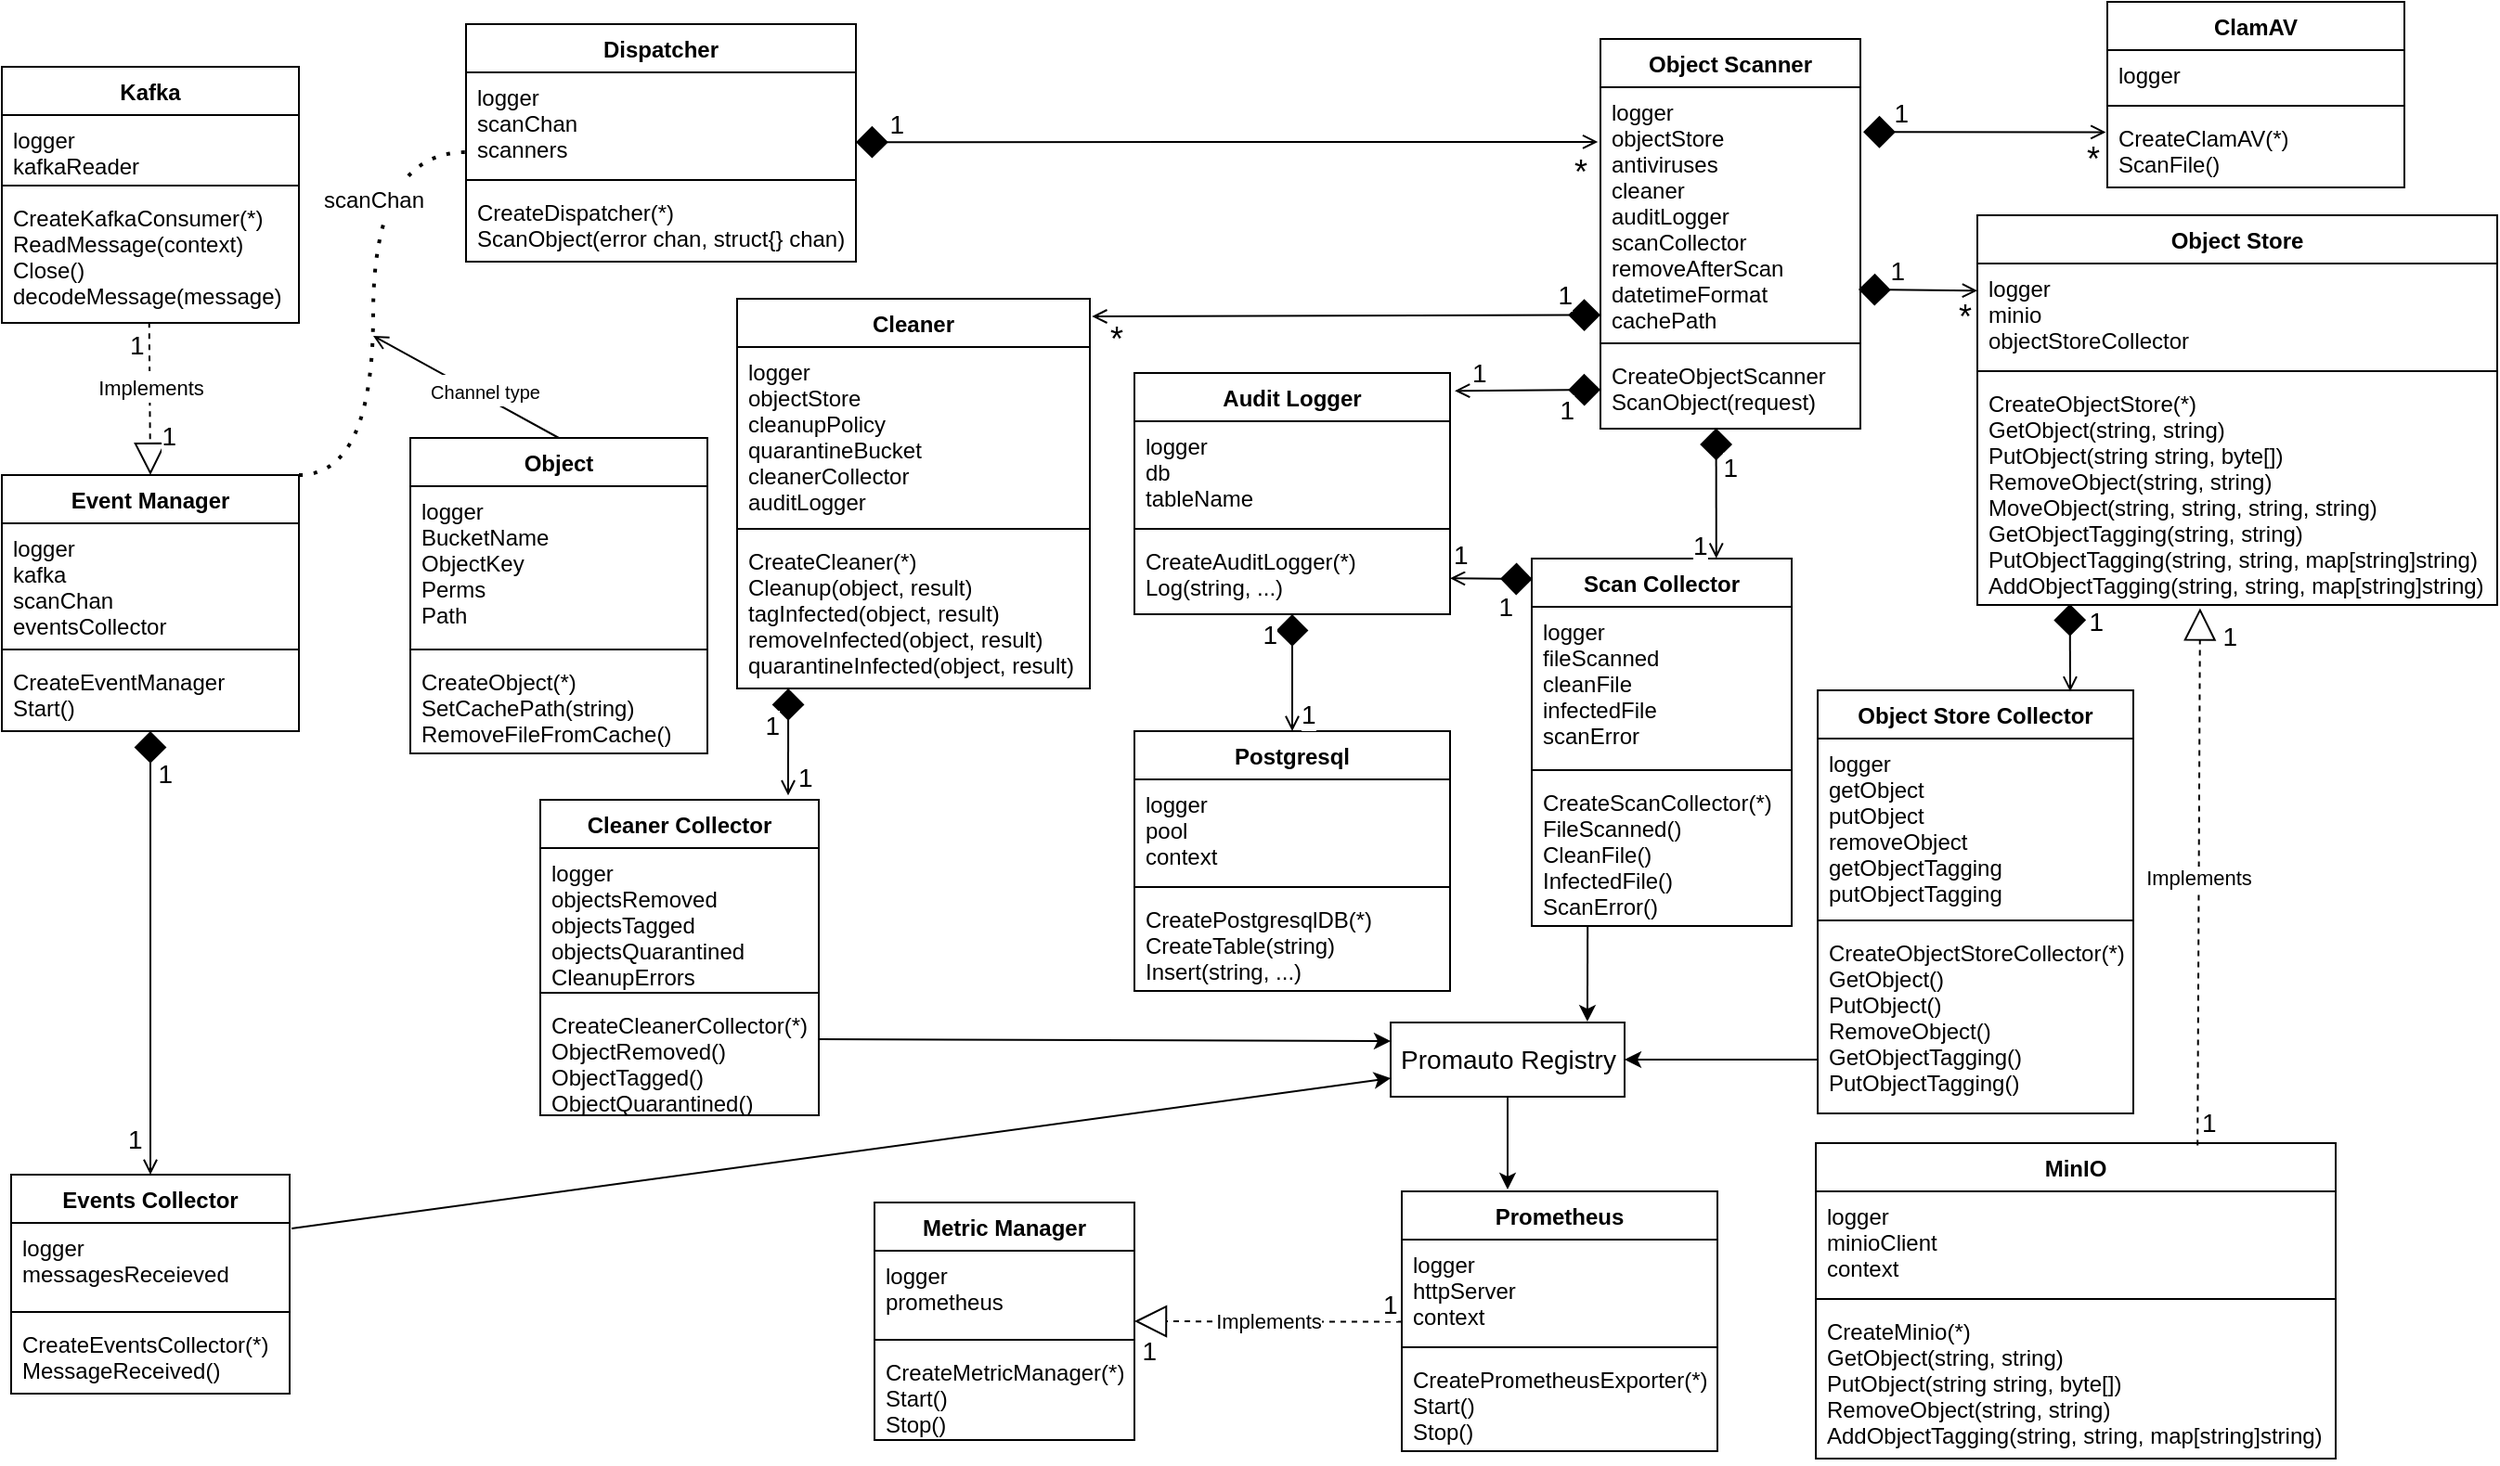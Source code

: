 <mxfile>
    <diagram id="koISAEOHm23Bz3s2_iX1" name="Class Diagram">
        <mxGraphModel dx="2590" dy="1670" grid="1" gridSize="10" guides="1" tooltips="1" connect="1" arrows="1" fold="1" page="1" pageScale="1" pageWidth="1169" pageHeight="827" math="0" shadow="0">
            <root>
                <mxCell id="0"/>
                <mxCell id="1" parent="0"/>
                <mxCell id="pFUmgqGI1wj1FXPlnDMj-11" value="Object Scanner" style="swimlane;fontStyle=1;align=center;verticalAlign=top;childLayout=stackLayout;horizontal=1;startSize=26;horizontalStack=0;resizeParent=1;resizeParentMax=0;resizeLast=0;collapsible=1;marginBottom=0;" vertex="1" parent="1">
                    <mxGeometry x="871" y="40" width="140" height="210" as="geometry"/>
                </mxCell>
                <mxCell id="pFUmgqGI1wj1FXPlnDMj-12" value="logger&#10;objectStore&#10;antiviruses&#10;cleaner&#10;auditLogger&#10;scanCollector&#10;removeAfterScan&#10;datetimeFormat&#10;cachePath" style="text;strokeColor=none;fillColor=none;align=left;verticalAlign=top;spacingLeft=4;spacingRight=4;overflow=hidden;rotatable=0;points=[[0,0.5],[1,0.5]];portConstraint=eastwest;" vertex="1" parent="pFUmgqGI1wj1FXPlnDMj-11">
                    <mxGeometry y="26" width="140" height="134" as="geometry"/>
                </mxCell>
                <mxCell id="pFUmgqGI1wj1FXPlnDMj-13" value="" style="line;strokeWidth=1;fillColor=none;align=left;verticalAlign=middle;spacingTop=-1;spacingLeft=3;spacingRight=3;rotatable=0;labelPosition=right;points=[];portConstraint=eastwest;strokeColor=inherit;" vertex="1" parent="pFUmgqGI1wj1FXPlnDMj-11">
                    <mxGeometry y="160" width="140" height="8" as="geometry"/>
                </mxCell>
                <mxCell id="pFUmgqGI1wj1FXPlnDMj-14" value="CreateObjectScanner&#10;ScanObject(request)" style="text;strokeColor=none;fillColor=none;align=left;verticalAlign=top;spacingLeft=4;spacingRight=4;overflow=hidden;rotatable=0;points=[[0,0.5],[1,0.5]];portConstraint=eastwest;" vertex="1" parent="pFUmgqGI1wj1FXPlnDMj-11">
                    <mxGeometry y="168" width="140" height="42" as="geometry"/>
                </mxCell>
                <mxCell id="pFUmgqGI1wj1FXPlnDMj-15" value="ClamAV" style="swimlane;fontStyle=1;align=center;verticalAlign=top;childLayout=stackLayout;horizontal=1;startSize=26;horizontalStack=0;resizeParent=1;resizeParentMax=0;resizeLast=0;collapsible=1;marginBottom=0;" vertex="1" parent="1">
                    <mxGeometry x="1144" y="20" width="160" height="100" as="geometry"/>
                </mxCell>
                <mxCell id="pFUmgqGI1wj1FXPlnDMj-16" value="logger" style="text;strokeColor=none;fillColor=none;align=left;verticalAlign=top;spacingLeft=4;spacingRight=4;overflow=hidden;rotatable=0;points=[[0,0.5],[1,0.5]];portConstraint=eastwest;" vertex="1" parent="pFUmgqGI1wj1FXPlnDMj-15">
                    <mxGeometry y="26" width="160" height="26" as="geometry"/>
                </mxCell>
                <mxCell id="pFUmgqGI1wj1FXPlnDMj-17" value="" style="line;strokeWidth=1;fillColor=none;align=left;verticalAlign=middle;spacingTop=-1;spacingLeft=3;spacingRight=3;rotatable=0;labelPosition=right;points=[];portConstraint=eastwest;strokeColor=inherit;" vertex="1" parent="pFUmgqGI1wj1FXPlnDMj-15">
                    <mxGeometry y="52" width="160" height="8" as="geometry"/>
                </mxCell>
                <mxCell id="pFUmgqGI1wj1FXPlnDMj-18" value="CreateClamAV(*)&#10;ScanFile()" style="text;strokeColor=none;fillColor=none;align=left;verticalAlign=top;spacingLeft=4;spacingRight=4;overflow=hidden;rotatable=0;points=[[0,0.5],[1,0.5]];portConstraint=eastwest;" vertex="1" parent="pFUmgqGI1wj1FXPlnDMj-15">
                    <mxGeometry y="60" width="160" height="40" as="geometry"/>
                </mxCell>
                <mxCell id="pFUmgqGI1wj1FXPlnDMj-19" value="Dispatcher" style="swimlane;fontStyle=1;align=center;verticalAlign=top;childLayout=stackLayout;horizontal=1;startSize=26;horizontalStack=0;resizeParent=1;resizeParentMax=0;resizeLast=0;collapsible=1;marginBottom=0;" vertex="1" parent="1">
                    <mxGeometry x="260" y="32" width="210" height="128" as="geometry"/>
                </mxCell>
                <mxCell id="pFUmgqGI1wj1FXPlnDMj-20" value="logger&#10;scanChan&#10;scanners" style="text;strokeColor=none;fillColor=none;align=left;verticalAlign=top;spacingLeft=4;spacingRight=4;overflow=hidden;rotatable=0;points=[[0,0.5],[1,0.5]];portConstraint=eastwest;" vertex="1" parent="pFUmgqGI1wj1FXPlnDMj-19">
                    <mxGeometry y="26" width="210" height="54" as="geometry"/>
                </mxCell>
                <mxCell id="pFUmgqGI1wj1FXPlnDMj-21" value="" style="line;strokeWidth=1;fillColor=none;align=left;verticalAlign=middle;spacingTop=-1;spacingLeft=3;spacingRight=3;rotatable=0;labelPosition=right;points=[];portConstraint=eastwest;strokeColor=inherit;" vertex="1" parent="pFUmgqGI1wj1FXPlnDMj-19">
                    <mxGeometry y="80" width="210" height="8" as="geometry"/>
                </mxCell>
                <mxCell id="pFUmgqGI1wj1FXPlnDMj-22" value="CreateDispatcher(*)&#10;ScanObject(error chan, struct{} chan)" style="text;strokeColor=none;fillColor=none;align=left;verticalAlign=top;spacingLeft=4;spacingRight=4;overflow=hidden;rotatable=0;points=[[0,0.5],[1,0.5]];portConstraint=eastwest;" vertex="1" parent="pFUmgqGI1wj1FXPlnDMj-19">
                    <mxGeometry y="88" width="210" height="40" as="geometry"/>
                </mxCell>
                <mxCell id="pFUmgqGI1wj1FXPlnDMj-23" value="Event Manager" style="swimlane;fontStyle=1;align=center;verticalAlign=top;childLayout=stackLayout;horizontal=1;startSize=26;horizontalStack=0;resizeParent=1;resizeParentMax=0;resizeLast=0;collapsible=1;marginBottom=0;" vertex="1" parent="1">
                    <mxGeometry x="10" y="275" width="160" height="138" as="geometry">
                        <mxRectangle x="480" y="60" width="130" height="30" as="alternateBounds"/>
                    </mxGeometry>
                </mxCell>
                <mxCell id="pFUmgqGI1wj1FXPlnDMj-24" value="logger&#10;kafka&#10;scanChan&#10;eventsCollector" style="text;strokeColor=none;fillColor=none;align=left;verticalAlign=top;spacingLeft=4;spacingRight=4;overflow=hidden;rotatable=0;points=[[0,0.5],[1,0.5]];portConstraint=eastwest;" vertex="1" parent="pFUmgqGI1wj1FXPlnDMj-23">
                    <mxGeometry y="26" width="160" height="64" as="geometry"/>
                </mxCell>
                <mxCell id="pFUmgqGI1wj1FXPlnDMj-25" value="" style="line;strokeWidth=1;fillColor=none;align=left;verticalAlign=middle;spacingTop=-1;spacingLeft=3;spacingRight=3;rotatable=0;labelPosition=right;points=[];portConstraint=eastwest;strokeColor=inherit;" vertex="1" parent="pFUmgqGI1wj1FXPlnDMj-23">
                    <mxGeometry y="90" width="160" height="8" as="geometry"/>
                </mxCell>
                <mxCell id="pFUmgqGI1wj1FXPlnDMj-26" value="CreateEventManager&#10;Start()" style="text;strokeColor=none;fillColor=none;align=left;verticalAlign=top;spacingLeft=4;spacingRight=4;overflow=hidden;rotatable=0;points=[[0,0.5],[1,0.5]];portConstraint=eastwest;" vertex="1" parent="pFUmgqGI1wj1FXPlnDMj-23">
                    <mxGeometry y="98" width="160" height="40" as="geometry"/>
                </mxCell>
                <mxCell id="pFUmgqGI1wj1FXPlnDMj-27" value="Kafka" style="swimlane;fontStyle=1;align=center;verticalAlign=top;childLayout=stackLayout;horizontal=1;startSize=26;horizontalStack=0;resizeParent=1;resizeParentMax=0;resizeLast=0;collapsible=1;marginBottom=0;" vertex="1" parent="1">
                    <mxGeometry x="10" y="55" width="160" height="138" as="geometry"/>
                </mxCell>
                <mxCell id="pFUmgqGI1wj1FXPlnDMj-28" value="logger&#10;kafkaReader" style="text;strokeColor=none;fillColor=none;align=left;verticalAlign=top;spacingLeft=4;spacingRight=4;overflow=hidden;rotatable=0;points=[[0,0.5],[1,0.5]];portConstraint=eastwest;" vertex="1" parent="pFUmgqGI1wj1FXPlnDMj-27">
                    <mxGeometry y="26" width="160" height="34" as="geometry"/>
                </mxCell>
                <mxCell id="pFUmgqGI1wj1FXPlnDMj-29" value="" style="line;strokeWidth=1;fillColor=none;align=left;verticalAlign=middle;spacingTop=-1;spacingLeft=3;spacingRight=3;rotatable=0;labelPosition=right;points=[];portConstraint=eastwest;strokeColor=inherit;" vertex="1" parent="pFUmgqGI1wj1FXPlnDMj-27">
                    <mxGeometry y="60" width="160" height="8" as="geometry"/>
                </mxCell>
                <mxCell id="pFUmgqGI1wj1FXPlnDMj-30" value="CreateKafkaConsumer(*)&#10;ReadMessage(context)&#10;Close()&#10;decodeMessage(message)" style="text;strokeColor=none;fillColor=none;align=left;verticalAlign=top;spacingLeft=4;spacingRight=4;overflow=hidden;rotatable=0;points=[[0,0.5],[1,0.5]];portConstraint=eastwest;" vertex="1" parent="pFUmgqGI1wj1FXPlnDMj-27">
                    <mxGeometry y="68" width="160" height="70" as="geometry"/>
                </mxCell>
                <mxCell id="pFUmgqGI1wj1FXPlnDMj-31" value="Prometheus" style="swimlane;fontStyle=1;align=center;verticalAlign=top;childLayout=stackLayout;horizontal=1;startSize=26;horizontalStack=0;resizeParent=1;resizeParentMax=0;resizeLast=0;collapsible=1;marginBottom=0;" vertex="1" parent="1">
                    <mxGeometry x="764" y="661" width="170" height="140" as="geometry"/>
                </mxCell>
                <mxCell id="pFUmgqGI1wj1FXPlnDMj-32" value="logger&#10;httpServer&#10;context" style="text;strokeColor=none;fillColor=none;align=left;verticalAlign=top;spacingLeft=4;spacingRight=4;overflow=hidden;rotatable=0;points=[[0,0.5],[1,0.5]];portConstraint=eastwest;" vertex="1" parent="pFUmgqGI1wj1FXPlnDMj-31">
                    <mxGeometry y="26" width="170" height="54" as="geometry"/>
                </mxCell>
                <mxCell id="pFUmgqGI1wj1FXPlnDMj-33" value="" style="line;strokeWidth=1;fillColor=none;align=left;verticalAlign=middle;spacingTop=-1;spacingLeft=3;spacingRight=3;rotatable=0;labelPosition=right;points=[];portConstraint=eastwest;strokeColor=inherit;" vertex="1" parent="pFUmgqGI1wj1FXPlnDMj-31">
                    <mxGeometry y="80" width="170" height="8" as="geometry"/>
                </mxCell>
                <mxCell id="pFUmgqGI1wj1FXPlnDMj-34" value="CreatePrometheusExporter(*)&#10;Start()&#10;Stop()" style="text;strokeColor=none;fillColor=none;align=left;verticalAlign=top;spacingLeft=4;spacingRight=4;overflow=hidden;rotatable=0;points=[[0,0.5],[1,0.5]];portConstraint=eastwest;" vertex="1" parent="pFUmgqGI1wj1FXPlnDMj-31">
                    <mxGeometry y="88" width="170" height="52" as="geometry"/>
                </mxCell>
                <mxCell id="pFUmgqGI1wj1FXPlnDMj-35" value="Cleaner" style="swimlane;fontStyle=1;align=center;verticalAlign=top;childLayout=stackLayout;horizontal=1;startSize=26;horizontalStack=0;resizeParent=1;resizeParentMax=0;resizeLast=0;collapsible=1;marginBottom=0;" vertex="1" parent="1">
                    <mxGeometry x="406" y="180" width="190" height="210" as="geometry"/>
                </mxCell>
                <mxCell id="pFUmgqGI1wj1FXPlnDMj-36" value="logger&#10;objectStore&#10;cleanupPolicy&#10;quarantineBucket&#10;cleanerCollector&#10;auditLogger" style="text;strokeColor=none;fillColor=none;align=left;verticalAlign=top;spacingLeft=4;spacingRight=4;overflow=hidden;rotatable=0;points=[[0,0.5],[1,0.5]];portConstraint=eastwest;" vertex="1" parent="pFUmgqGI1wj1FXPlnDMj-35">
                    <mxGeometry y="26" width="190" height="94" as="geometry"/>
                </mxCell>
                <mxCell id="pFUmgqGI1wj1FXPlnDMj-37" value="" style="line;strokeWidth=1;fillColor=none;align=left;verticalAlign=middle;spacingTop=-1;spacingLeft=3;spacingRight=3;rotatable=0;labelPosition=right;points=[];portConstraint=eastwest;strokeColor=inherit;" vertex="1" parent="pFUmgqGI1wj1FXPlnDMj-35">
                    <mxGeometry y="120" width="190" height="8" as="geometry"/>
                </mxCell>
                <mxCell id="pFUmgqGI1wj1FXPlnDMj-38" value="CreateCleaner(*)&#10;Cleanup(object, result)&#10;tagInfected(object, result)&#10;removeInfected(object, result)&#10;quarantineInfected(object, result)&#10;" style="text;strokeColor=none;fillColor=none;align=left;verticalAlign=top;spacingLeft=4;spacingRight=4;overflow=hidden;rotatable=0;points=[[0,0.5],[1,0.5]];portConstraint=eastwest;" vertex="1" parent="pFUmgqGI1wj1FXPlnDMj-35">
                    <mxGeometry y="128" width="190" height="82" as="geometry"/>
                </mxCell>
                <mxCell id="pFUmgqGI1wj1FXPlnDMj-39" value="Metric Manager" style="swimlane;fontStyle=1;align=center;verticalAlign=top;childLayout=stackLayout;horizontal=1;startSize=26;horizontalStack=0;resizeParent=1;resizeParentMax=0;resizeLast=0;collapsible=1;marginBottom=0;" vertex="1" parent="1">
                    <mxGeometry x="480" y="667" width="140" height="128" as="geometry"/>
                </mxCell>
                <mxCell id="pFUmgqGI1wj1FXPlnDMj-40" value="logger&#10;prometheus" style="text;strokeColor=none;fillColor=none;align=left;verticalAlign=top;spacingLeft=4;spacingRight=4;overflow=hidden;rotatable=0;points=[[0,0.5],[1,0.5]];portConstraint=eastwest;" vertex="1" parent="pFUmgqGI1wj1FXPlnDMj-39">
                    <mxGeometry y="26" width="140" height="44" as="geometry"/>
                </mxCell>
                <mxCell id="pFUmgqGI1wj1FXPlnDMj-41" value="" style="line;strokeWidth=1;fillColor=none;align=left;verticalAlign=middle;spacingTop=-1;spacingLeft=3;spacingRight=3;rotatable=0;labelPosition=right;points=[];portConstraint=eastwest;strokeColor=inherit;" vertex="1" parent="pFUmgqGI1wj1FXPlnDMj-39">
                    <mxGeometry y="70" width="140" height="8" as="geometry"/>
                </mxCell>
                <mxCell id="pFUmgqGI1wj1FXPlnDMj-42" value="CreateMetricManager(*)&#10;Start()&#10;Stop()" style="text;strokeColor=none;fillColor=none;align=left;verticalAlign=top;spacingLeft=4;spacingRight=4;overflow=hidden;rotatable=0;points=[[0,0.5],[1,0.5]];portConstraint=eastwest;" vertex="1" parent="pFUmgqGI1wj1FXPlnDMj-39">
                    <mxGeometry y="78" width="140" height="50" as="geometry"/>
                </mxCell>
                <mxCell id="1tD8I9IgnXsMTTlHbb92-1" style="html=1;exitX=0.5;exitY=0;exitDx=0;exitDy=0;strokeWidth=1;fontSize=14;startArrow=none;startFill=0;endArrow=open;endFill=0;" edge="1" parent="1" source="pFUmgqGI1wj1FXPlnDMj-43">
                    <mxGeometry relative="1" as="geometry">
                        <mxPoint x="210" y="200" as="targetPoint"/>
                    </mxGeometry>
                </mxCell>
                <mxCell id="1tD8I9IgnXsMTTlHbb92-2" value="&lt;font style=&quot;font-size: 10px;&quot;&gt;Channel type&lt;/font&gt;" style="edgeLabel;html=1;align=center;verticalAlign=middle;resizable=0;points=[];fontSize=14;" vertex="1" connectable="0" parent="1tD8I9IgnXsMTTlHbb92-1">
                    <mxGeometry x="-0.037" relative="1" as="geometry">
                        <mxPoint x="8" as="offset"/>
                    </mxGeometry>
                </mxCell>
                <mxCell id="pFUmgqGI1wj1FXPlnDMj-43" value="Object" style="swimlane;fontStyle=1;align=center;verticalAlign=top;childLayout=stackLayout;horizontal=1;startSize=26;horizontalStack=0;resizeParent=1;resizeParentMax=0;resizeLast=0;collapsible=1;marginBottom=0;" vertex="1" parent="1">
                    <mxGeometry x="230" y="255" width="160" height="170" as="geometry"/>
                </mxCell>
                <mxCell id="pFUmgqGI1wj1FXPlnDMj-44" value="logger&#10;BucketName&#10;ObjectKey&#10;Perms&#10;Path" style="text;strokeColor=none;fillColor=none;align=left;verticalAlign=top;spacingLeft=4;spacingRight=4;overflow=hidden;rotatable=0;points=[[0,0.5],[1,0.5]];portConstraint=eastwest;" vertex="1" parent="pFUmgqGI1wj1FXPlnDMj-43">
                    <mxGeometry y="26" width="160" height="84" as="geometry"/>
                </mxCell>
                <mxCell id="pFUmgqGI1wj1FXPlnDMj-45" value="" style="line;strokeWidth=1;fillColor=none;align=left;verticalAlign=middle;spacingTop=-1;spacingLeft=3;spacingRight=3;rotatable=0;labelPosition=right;points=[];portConstraint=eastwest;strokeColor=inherit;" vertex="1" parent="pFUmgqGI1wj1FXPlnDMj-43">
                    <mxGeometry y="110" width="160" height="8" as="geometry"/>
                </mxCell>
                <mxCell id="pFUmgqGI1wj1FXPlnDMj-46" value="CreateObject(*)&#10;SetCachePath(string)&#10;RemoveFileFromCache()" style="text;strokeColor=none;fillColor=none;align=left;verticalAlign=top;spacingLeft=4;spacingRight=4;overflow=hidden;rotatable=0;points=[[0,0.5],[1,0.5]];portConstraint=eastwest;" vertex="1" parent="pFUmgqGI1wj1FXPlnDMj-43">
                    <mxGeometry y="118" width="160" height="52" as="geometry"/>
                </mxCell>
                <mxCell id="pFUmgqGI1wj1FXPlnDMj-47" value="Events Collector" style="swimlane;fontStyle=1;align=center;verticalAlign=top;childLayout=stackLayout;horizontal=1;startSize=26;horizontalStack=0;resizeParent=1;resizeParentMax=0;resizeLast=0;collapsible=1;marginBottom=0;" vertex="1" parent="1">
                    <mxGeometry x="15" y="652" width="150" height="118" as="geometry"/>
                </mxCell>
                <mxCell id="pFUmgqGI1wj1FXPlnDMj-48" value="logger&#10;messagesReceieved" style="text;strokeColor=none;fillColor=none;align=left;verticalAlign=top;spacingLeft=4;spacingRight=4;overflow=hidden;rotatable=0;points=[[0,0.5],[1,0.5]];portConstraint=eastwest;" vertex="1" parent="pFUmgqGI1wj1FXPlnDMj-47">
                    <mxGeometry y="26" width="150" height="44" as="geometry"/>
                </mxCell>
                <mxCell id="pFUmgqGI1wj1FXPlnDMj-49" value="" style="line;strokeWidth=1;fillColor=none;align=left;verticalAlign=middle;spacingTop=-1;spacingLeft=3;spacingRight=3;rotatable=0;labelPosition=right;points=[];portConstraint=eastwest;strokeColor=inherit;" vertex="1" parent="pFUmgqGI1wj1FXPlnDMj-47">
                    <mxGeometry y="70" width="150" height="8" as="geometry"/>
                </mxCell>
                <mxCell id="pFUmgqGI1wj1FXPlnDMj-50" value="CreateEventsCollector(*)&#10;MessageReceived()" style="text;strokeColor=none;fillColor=none;align=left;verticalAlign=top;spacingLeft=4;spacingRight=4;overflow=hidden;rotatable=0;points=[[0,0.5],[1,0.5]];portConstraint=eastwest;" vertex="1" parent="pFUmgqGI1wj1FXPlnDMj-47">
                    <mxGeometry y="78" width="150" height="40" as="geometry"/>
                </mxCell>
                <mxCell id="pFUmgqGI1wj1FXPlnDMj-51" value="Scan Collector" style="swimlane;fontStyle=1;align=center;verticalAlign=top;childLayout=stackLayout;horizontal=1;startSize=26;horizontalStack=0;resizeParent=1;resizeParentMax=0;resizeLast=0;collapsible=1;marginBottom=0;" vertex="1" parent="1">
                    <mxGeometry x="834" y="320" width="140" height="198" as="geometry"/>
                </mxCell>
                <mxCell id="pFUmgqGI1wj1FXPlnDMj-209" value="" style="endArrow=diamond;html=1;endFill=1;strokeWidth=1;endSize=15;startArrow=open;startFill=0;exitX=1.015;exitY=0.074;exitDx=0;exitDy=0;exitPerimeter=0;entryX=0.003;entryY=0.056;entryDx=0;entryDy=0;entryPerimeter=0;" edge="1" parent="pFUmgqGI1wj1FXPlnDMj-51" target="pFUmgqGI1wj1FXPlnDMj-51">
                    <mxGeometry relative="1" as="geometry">
                        <mxPoint x="-44.0" y="10.62" as="sourcePoint"/>
                        <mxPoint x="-4" y="10" as="targetPoint"/>
                    </mxGeometry>
                </mxCell>
                <mxCell id="pFUmgqGI1wj1FXPlnDMj-210" value="&lt;font style=&quot;font-size: 14px;&quot;&gt;1&lt;/font&gt;" style="edgeLabel;resizable=0;html=1;align=left;verticalAlign=bottom;" connectable="0" vertex="1" parent="pFUmgqGI1wj1FXPlnDMj-209">
                    <mxGeometry x="-1" relative="1" as="geometry">
                        <mxPoint y="-2" as="offset"/>
                    </mxGeometry>
                </mxCell>
                <mxCell id="pFUmgqGI1wj1FXPlnDMj-211" value="&lt;font style=&quot;font-size: 14px;&quot;&gt;1&lt;/font&gt;" style="edgeLabel;resizable=0;html=1;align=right;verticalAlign=bottom;" connectable="0" vertex="1" parent="pFUmgqGI1wj1FXPlnDMj-209">
                    <mxGeometry x="1" relative="1" as="geometry">
                        <mxPoint x="-10" y="25" as="offset"/>
                    </mxGeometry>
                </mxCell>
                <mxCell id="pFUmgqGI1wj1FXPlnDMj-52" value="logger&#10;fileScanned&#10;cleanFile&#10;infectedFile&#10;scanError" style="text;strokeColor=none;fillColor=none;align=left;verticalAlign=top;spacingLeft=4;spacingRight=4;overflow=hidden;rotatable=0;points=[[0,0.5],[1,0.5]];portConstraint=eastwest;" vertex="1" parent="pFUmgqGI1wj1FXPlnDMj-51">
                    <mxGeometry y="26" width="140" height="84" as="geometry"/>
                </mxCell>
                <mxCell id="pFUmgqGI1wj1FXPlnDMj-53" value="" style="line;strokeWidth=1;fillColor=none;align=left;verticalAlign=middle;spacingTop=-1;spacingLeft=3;spacingRight=3;rotatable=0;labelPosition=right;points=[];portConstraint=eastwest;strokeColor=inherit;" vertex="1" parent="pFUmgqGI1wj1FXPlnDMj-51">
                    <mxGeometry y="110" width="140" height="8" as="geometry"/>
                </mxCell>
                <mxCell id="pFUmgqGI1wj1FXPlnDMj-54" value="CreateScanCollector(*)&#10;FileScanned()&#10;CleanFile()&#10;InfectedFile()&#10;ScanError()" style="text;strokeColor=none;fillColor=none;align=left;verticalAlign=top;spacingLeft=4;spacingRight=4;overflow=hidden;rotatable=0;points=[[0,0.5],[1,0.5]];portConstraint=eastwest;" vertex="1" parent="pFUmgqGI1wj1FXPlnDMj-51">
                    <mxGeometry y="118" width="140" height="80" as="geometry"/>
                </mxCell>
                <mxCell id="pFUmgqGI1wj1FXPlnDMj-55" value="Cleaner Collector" style="swimlane;fontStyle=1;align=center;verticalAlign=top;childLayout=stackLayout;horizontal=1;startSize=26;horizontalStack=0;resizeParent=1;resizeParentMax=0;resizeLast=0;collapsible=1;marginBottom=0;" vertex="1" parent="1">
                    <mxGeometry x="300" y="450" width="150" height="170" as="geometry"/>
                </mxCell>
                <mxCell id="pFUmgqGI1wj1FXPlnDMj-56" value="logger&#10;objectsRemoved&#10;objectsTagged&#10;objectsQuarantined&#10;CleanupErrors" style="text;strokeColor=none;fillColor=none;align=left;verticalAlign=top;spacingLeft=4;spacingRight=4;overflow=hidden;rotatable=0;points=[[0,0.5],[1,0.5]];portConstraint=eastwest;" vertex="1" parent="pFUmgqGI1wj1FXPlnDMj-55">
                    <mxGeometry y="26" width="150" height="74" as="geometry"/>
                </mxCell>
                <mxCell id="pFUmgqGI1wj1FXPlnDMj-57" value="" style="line;strokeWidth=1;fillColor=none;align=left;verticalAlign=middle;spacingTop=-1;spacingLeft=3;spacingRight=3;rotatable=0;labelPosition=right;points=[];portConstraint=eastwest;strokeColor=inherit;" vertex="1" parent="pFUmgqGI1wj1FXPlnDMj-55">
                    <mxGeometry y="100" width="150" height="8" as="geometry"/>
                </mxCell>
                <mxCell id="pFUmgqGI1wj1FXPlnDMj-58" value="CreateCleanerCollector(*)&#10;ObjectRemoved()&#10;ObjectTagged()&#10;ObjectQuarantined()" style="text;strokeColor=none;fillColor=none;align=left;verticalAlign=top;spacingLeft=4;spacingRight=4;overflow=hidden;rotatable=0;points=[[0,0.5],[1,0.5]];portConstraint=eastwest;" vertex="1" parent="pFUmgqGI1wj1FXPlnDMj-55">
                    <mxGeometry y="108" width="150" height="62" as="geometry"/>
                </mxCell>
                <mxCell id="pFUmgqGI1wj1FXPlnDMj-59" value="Object Store Collector" style="swimlane;fontStyle=1;align=center;verticalAlign=top;childLayout=stackLayout;horizontal=1;startSize=26;horizontalStack=0;resizeParent=1;resizeParentMax=0;resizeLast=0;collapsible=1;marginBottom=0;" vertex="1" parent="1">
                    <mxGeometry x="988" y="391" width="170" height="228" as="geometry"/>
                </mxCell>
                <mxCell id="pFUmgqGI1wj1FXPlnDMj-60" value="logger&#10;getObject&#10;putObject&#10;removeObject&#10;getObjectTagging&#10;putObjectTagging" style="text;strokeColor=none;fillColor=none;align=left;verticalAlign=top;spacingLeft=4;spacingRight=4;overflow=hidden;rotatable=0;points=[[0,0.5],[1,0.5]];portConstraint=eastwest;" vertex="1" parent="pFUmgqGI1wj1FXPlnDMj-59">
                    <mxGeometry y="26" width="170" height="94" as="geometry"/>
                </mxCell>
                <mxCell id="pFUmgqGI1wj1FXPlnDMj-61" value="" style="line;strokeWidth=1;fillColor=none;align=left;verticalAlign=middle;spacingTop=-1;spacingLeft=3;spacingRight=3;rotatable=0;labelPosition=right;points=[];portConstraint=eastwest;strokeColor=inherit;" vertex="1" parent="pFUmgqGI1wj1FXPlnDMj-59">
                    <mxGeometry y="120" width="170" height="8" as="geometry"/>
                </mxCell>
                <mxCell id="pFUmgqGI1wj1FXPlnDMj-62" value="CreateObjectStoreCollector(*)&#10;GetObject()&#10;PutObject()&#10;RemoveObject()&#10;GetObjectTagging()&#10;PutObjectTagging()" style="text;strokeColor=none;fillColor=none;align=left;verticalAlign=top;spacingLeft=4;spacingRight=4;overflow=hidden;rotatable=0;points=[[0,0.5],[1,0.5]];portConstraint=eastwest;" vertex="1" parent="pFUmgqGI1wj1FXPlnDMj-59">
                    <mxGeometry y="128" width="170" height="100" as="geometry"/>
                </mxCell>
                <mxCell id="pFUmgqGI1wj1FXPlnDMj-92" value="" style="endArrow=none;dashed=1;html=1;dashPattern=1 3;strokeWidth=2;fontSize=18;endSize=15;entryX=0;entryY=0.8;entryDx=0;entryDy=0;entryPerimeter=0;exitX=1;exitY=0;exitDx=0;exitDy=0;edgeStyle=orthogonalEdgeStyle;curved=1;" edge="1" parent="1" source="pFUmgqGI1wj1FXPlnDMj-23" target="pFUmgqGI1wj1FXPlnDMj-20">
                    <mxGeometry width="50" height="50" relative="1" as="geometry">
                        <mxPoint x="170" y="85" as="sourcePoint"/>
                        <mxPoint x="110" y="305" as="targetPoint"/>
                        <Array as="points">
                            <mxPoint x="210" y="275"/>
                            <mxPoint x="210" y="101"/>
                            <mxPoint x="260" y="101"/>
                        </Array>
                    </mxGeometry>
                </mxCell>
                <mxCell id="pFUmgqGI1wj1FXPlnDMj-93" value="&lt;font style=&quot;font-size: 12px;&quot;&gt;scanChan&lt;/font&gt;" style="edgeLabel;html=1;align=center;verticalAlign=middle;resizable=0;points=[];fontSize=18;" vertex="1" connectable="0" parent="pFUmgqGI1wj1FXPlnDMj-92">
                    <mxGeometry x="-0.253" y="-5" relative="1" as="geometry">
                        <mxPoint x="-5" y="-92" as="offset"/>
                    </mxGeometry>
                </mxCell>
                <mxCell id="pFUmgqGI1wj1FXPlnDMj-97" value="" style="endArrow=diamond;html=1;endFill=1;strokeWidth=1;endSize=15;startArrow=open;startFill=0;exitX=-0.01;exitY=0.22;exitDx=0;exitDy=0;exitPerimeter=0;entryX=1;entryY=0.5;entryDx=0;entryDy=0;" edge="1" parent="1" source="pFUmgqGI1wj1FXPlnDMj-12">
                    <mxGeometry relative="1" as="geometry">
                        <mxPoint x="687.34" y="95.742" as="sourcePoint"/>
                        <mxPoint x="470" y="95.58" as="targetPoint"/>
                    </mxGeometry>
                </mxCell>
                <mxCell id="pFUmgqGI1wj1FXPlnDMj-98" value="&lt;span style=&quot;font-size: 18px;&quot;&gt;*&lt;/span&gt;" style="edgeLabel;resizable=0;html=1;align=left;verticalAlign=bottom;" connectable="0" vertex="1" parent="pFUmgqGI1wj1FXPlnDMj-97">
                    <mxGeometry x="-1" relative="1" as="geometry">
                        <mxPoint x="-15" y="30" as="offset"/>
                    </mxGeometry>
                </mxCell>
                <mxCell id="pFUmgqGI1wj1FXPlnDMj-99" value="&lt;font style=&quot;font-size: 14px;&quot;&gt;1&lt;/font&gt;" style="edgeLabel;resizable=0;html=1;align=right;verticalAlign=bottom;" connectable="0" vertex="1" parent="pFUmgqGI1wj1FXPlnDMj-97">
                    <mxGeometry x="1" relative="1" as="geometry">
                        <mxPoint x="26" y="1" as="offset"/>
                    </mxGeometry>
                </mxCell>
                <mxCell id="pFUmgqGI1wj1FXPlnDMj-107" value="Object Store" style="swimlane;fontStyle=1;align=center;verticalAlign=top;childLayout=stackLayout;horizontal=1;startSize=26;horizontalStack=0;resizeParent=1;resizeParentMax=0;resizeLast=0;collapsible=1;marginBottom=0;" vertex="1" parent="1">
                    <mxGeometry x="1074" y="135" width="280" height="210" as="geometry"/>
                </mxCell>
                <mxCell id="pFUmgqGI1wj1FXPlnDMj-108" value="logger&#10;minio&#10;objectStoreCollector" style="text;strokeColor=none;fillColor=none;align=left;verticalAlign=top;spacingLeft=4;spacingRight=4;overflow=hidden;rotatable=0;points=[[0,0.5],[1,0.5]];portConstraint=eastwest;" vertex="1" parent="pFUmgqGI1wj1FXPlnDMj-107">
                    <mxGeometry y="26" width="280" height="54" as="geometry"/>
                </mxCell>
                <mxCell id="pFUmgqGI1wj1FXPlnDMj-109" value="" style="line;strokeWidth=1;fillColor=none;align=left;verticalAlign=middle;spacingTop=-1;spacingLeft=3;spacingRight=3;rotatable=0;labelPosition=right;points=[];portConstraint=eastwest;strokeColor=inherit;" vertex="1" parent="pFUmgqGI1wj1FXPlnDMj-107">
                    <mxGeometry y="80" width="280" height="8" as="geometry"/>
                </mxCell>
                <mxCell id="pFUmgqGI1wj1FXPlnDMj-110" value="CreateObjectStore(*)&#10;GetObject(string, string)&#10;PutObject(string string, byte[])&#10;RemoveObject(string, string)&#10;MoveObject(string, string, string, string)&#10;GetObjectTagging(string, string)&#10;PutObjectTagging(string, string, map[string]string)&#10;AddObjectTagging(string, string, map[string]string)&#10;   &#10;" style="text;strokeColor=none;fillColor=none;align=left;verticalAlign=top;spacingLeft=4;spacingRight=4;overflow=hidden;rotatable=0;points=[[0,0.5],[1,0.5]];portConstraint=eastwest;" vertex="1" parent="pFUmgqGI1wj1FXPlnDMj-107">
                    <mxGeometry y="88" width="280" height="122" as="geometry"/>
                </mxCell>
                <mxCell id="pFUmgqGI1wj1FXPlnDMj-114" value="" style="endArrow=block;html=1;endFill=0;strokeWidth=1;endSize=15;exitX=0.496;exitY=0.994;exitDx=0;exitDy=0;exitPerimeter=0;entryX=0.5;entryY=0;entryDx=0;entryDy=0;dashed=1;" edge="1" parent="1" source="pFUmgqGI1wj1FXPlnDMj-30" target="pFUmgqGI1wj1FXPlnDMj-23">
                    <mxGeometry relative="1" as="geometry">
                        <mxPoint x="89" y="275" as="sourcePoint"/>
                        <mxPoint x="140" y="240" as="targetPoint"/>
                    </mxGeometry>
                </mxCell>
                <mxCell id="pFUmgqGI1wj1FXPlnDMj-115" value="&lt;font style=&quot;font-size: 14px;&quot;&gt;1&lt;/font&gt;" style="edgeLabel;resizable=0;html=1;align=left;verticalAlign=bottom;" connectable="0" vertex="1" parent="pFUmgqGI1wj1FXPlnDMj-114">
                    <mxGeometry x="-1" relative="1" as="geometry">
                        <mxPoint x="-12" y="23" as="offset"/>
                    </mxGeometry>
                </mxCell>
                <mxCell id="pFUmgqGI1wj1FXPlnDMj-116" value="&lt;font style=&quot;font-size: 14px;&quot;&gt;1&lt;/font&gt;" style="edgeLabel;resizable=0;html=1;align=right;verticalAlign=bottom;" connectable="0" vertex="1" parent="pFUmgqGI1wj1FXPlnDMj-114">
                    <mxGeometry x="1" relative="1" as="geometry">
                        <mxPoint x="14" y="-11" as="offset"/>
                    </mxGeometry>
                </mxCell>
                <mxCell id="pFUmgqGI1wj1FXPlnDMj-159" value="&lt;font style=&quot;font-size: 11px;&quot;&gt;Implements&lt;/font&gt;" style="edgeLabel;html=1;align=center;verticalAlign=middle;resizable=0;points=[];fontSize=14;" vertex="1" connectable="0" parent="pFUmgqGI1wj1FXPlnDMj-114">
                    <mxGeometry x="-0.167" relative="1" as="geometry">
                        <mxPoint as="offset"/>
                    </mxGeometry>
                </mxCell>
                <mxCell id="pFUmgqGI1wj1FXPlnDMj-117" value="" style="endArrow=diamond;html=1;endFill=1;strokeWidth=1;endSize=15;startArrow=open;startFill=0;exitX=0.5;exitY=0;exitDx=0;exitDy=0;entryX=0.5;entryY=1;entryDx=0;entryDy=0;" edge="1" parent="1" source="pFUmgqGI1wj1FXPlnDMj-47" target="pFUmgqGI1wj1FXPlnDMj-23">
                    <mxGeometry relative="1" as="geometry">
                        <mxPoint x="84" y="413" as="sourcePoint"/>
                        <mxPoint x="150" y="460" as="targetPoint"/>
                    </mxGeometry>
                </mxCell>
                <mxCell id="pFUmgqGI1wj1FXPlnDMj-118" value="&lt;font style=&quot;font-size: 14px;&quot;&gt;1&lt;/font&gt;" style="edgeLabel;resizable=0;html=1;align=left;verticalAlign=bottom;" connectable="0" vertex="1" parent="pFUmgqGI1wj1FXPlnDMj-117">
                    <mxGeometry x="-1" relative="1" as="geometry">
                        <mxPoint x="-14" y="-9" as="offset"/>
                    </mxGeometry>
                </mxCell>
                <mxCell id="pFUmgqGI1wj1FXPlnDMj-119" value="&lt;font style=&quot;font-size: 14px;&quot;&gt;1&lt;/font&gt;" style="edgeLabel;resizable=0;html=1;align=right;verticalAlign=bottom;" connectable="0" vertex="1" parent="pFUmgqGI1wj1FXPlnDMj-117">
                    <mxGeometry x="1" relative="1" as="geometry">
                        <mxPoint x="12" y="33" as="offset"/>
                    </mxGeometry>
                </mxCell>
                <mxCell id="pFUmgqGI1wj1FXPlnDMj-135" value="MinIO" style="swimlane;fontStyle=1;align=center;verticalAlign=top;childLayout=stackLayout;horizontal=1;startSize=26;horizontalStack=0;resizeParent=1;resizeParentMax=0;resizeLast=0;collapsible=1;marginBottom=0;" vertex="1" parent="1">
                    <mxGeometry x="987" y="635" width="280" height="170" as="geometry"/>
                </mxCell>
                <mxCell id="pFUmgqGI1wj1FXPlnDMj-136" value="logger&#10;minioClient&#10;context" style="text;strokeColor=none;fillColor=none;align=left;verticalAlign=top;spacingLeft=4;spacingRight=4;overflow=hidden;rotatable=0;points=[[0,0.5],[1,0.5]];portConstraint=eastwest;" vertex="1" parent="pFUmgqGI1wj1FXPlnDMj-135">
                    <mxGeometry y="26" width="280" height="54" as="geometry"/>
                </mxCell>
                <mxCell id="pFUmgqGI1wj1FXPlnDMj-137" value="" style="line;strokeWidth=1;fillColor=none;align=left;verticalAlign=middle;spacingTop=-1;spacingLeft=3;spacingRight=3;rotatable=0;labelPosition=right;points=[];portConstraint=eastwest;strokeColor=inherit;" vertex="1" parent="pFUmgqGI1wj1FXPlnDMj-135">
                    <mxGeometry y="80" width="280" height="8" as="geometry"/>
                </mxCell>
                <mxCell id="pFUmgqGI1wj1FXPlnDMj-138" value="CreateMinio(*)&#10;GetObject(string, string)&#10;PutObject(string string, byte[])&#10;RemoveObject(string, string)&#10;AddObjectTagging(string, string, map[string]string)&#10;   &#10;" style="text;strokeColor=none;fillColor=none;align=left;verticalAlign=top;spacingLeft=4;spacingRight=4;overflow=hidden;rotatable=0;points=[[0,0.5],[1,0.5]];portConstraint=eastwest;" vertex="1" parent="pFUmgqGI1wj1FXPlnDMj-135">
                    <mxGeometry y="88" width="280" height="82" as="geometry"/>
                </mxCell>
                <mxCell id="pFUmgqGI1wj1FXPlnDMj-139" value="Implements" style="endArrow=block;html=1;endFill=0;strokeWidth=1;endSize=15;entryX=0.382;entryY=1.014;entryDx=0;entryDy=0;entryPerimeter=0;startArrow=none;startFill=0;dashed=1;exitX=0.795;exitY=0.007;exitDx=0;exitDy=0;exitPerimeter=0;" edge="1" parent="1">
                    <mxGeometry relative="1" as="geometry">
                        <mxPoint x="1192.6" y="636.19" as="sourcePoint"/>
                        <mxPoint x="1193.96" y="346.708" as="targetPoint"/>
                    </mxGeometry>
                </mxCell>
                <mxCell id="pFUmgqGI1wj1FXPlnDMj-140" value="&lt;font style=&quot;font-size: 14px;&quot;&gt;1&lt;/font&gt;" style="edgeLabel;resizable=0;html=1;align=left;verticalAlign=bottom;" connectable="0" vertex="1" parent="pFUmgqGI1wj1FXPlnDMj-139">
                    <mxGeometry x="-1" relative="1" as="geometry">
                        <mxPoint y="-2" as="offset"/>
                    </mxGeometry>
                </mxCell>
                <mxCell id="pFUmgqGI1wj1FXPlnDMj-141" value="&lt;font style=&quot;font-size: 14px;&quot;&gt;1&lt;/font&gt;" style="edgeLabel;resizable=0;html=1;align=right;verticalAlign=bottom;" connectable="0" vertex="1" parent="pFUmgqGI1wj1FXPlnDMj-139">
                    <mxGeometry x="1" relative="1" as="geometry">
                        <mxPoint x="21" y="26" as="offset"/>
                    </mxGeometry>
                </mxCell>
                <mxCell id="pFUmgqGI1wj1FXPlnDMj-142" value="" style="endArrow=diamond;html=1;endFill=1;strokeWidth=1;endSize=15;exitX=0.89;exitY=-0.014;exitDx=0;exitDy=0;entryX=0.145;entryY=1;entryDx=0;entryDy=0;entryPerimeter=0;exitPerimeter=0;startArrow=open;startFill=0;" edge="1" parent="1" source="pFUmgqGI1wj1FXPlnDMj-55" target="pFUmgqGI1wj1FXPlnDMj-38">
                    <mxGeometry relative="1" as="geometry">
                        <mxPoint x="510.64" y="600.68" as="sourcePoint"/>
                        <mxPoint x="510.0" y="425.0" as="targetPoint"/>
                    </mxGeometry>
                </mxCell>
                <mxCell id="pFUmgqGI1wj1FXPlnDMj-143" value="&lt;font style=&quot;font-size: 14px;&quot;&gt;1&lt;/font&gt;" style="edgeLabel;resizable=0;html=1;align=left;verticalAlign=bottom;" connectable="0" vertex="1" parent="pFUmgqGI1wj1FXPlnDMj-142">
                    <mxGeometry x="-1" relative="1" as="geometry">
                        <mxPoint x="3" y="1" as="offset"/>
                    </mxGeometry>
                </mxCell>
                <mxCell id="pFUmgqGI1wj1FXPlnDMj-144" value="&lt;font style=&quot;font-size: 14px;&quot;&gt;1&lt;/font&gt;" style="edgeLabel;resizable=0;html=1;align=right;verticalAlign=bottom;" connectable="0" vertex="1" parent="pFUmgqGI1wj1FXPlnDMj-142">
                    <mxGeometry x="1" relative="1" as="geometry">
                        <mxPoint x="-4" y="30" as="offset"/>
                    </mxGeometry>
                </mxCell>
                <mxCell id="pFUmgqGI1wj1FXPlnDMj-160" value="Promauto Registry" style="html=1;fontSize=14;" vertex="1" parent="1">
                    <mxGeometry x="758" y="570" width="126" height="40" as="geometry"/>
                </mxCell>
                <mxCell id="pFUmgqGI1wj1FXPlnDMj-161" value="" style="endArrow=classic;html=1;strokeWidth=1;fontSize=14;curved=1;exitX=0.5;exitY=1;exitDx=0;exitDy=0;" edge="1" parent="1" source="pFUmgqGI1wj1FXPlnDMj-160">
                    <mxGeometry width="50" height="50" relative="1" as="geometry">
                        <mxPoint x="821" y="610" as="sourcePoint"/>
                        <mxPoint x="821" y="660" as="targetPoint"/>
                    </mxGeometry>
                </mxCell>
                <mxCell id="pFUmgqGI1wj1FXPlnDMj-162" value="" style="endArrow=classic;html=1;strokeWidth=1;fontSize=14;curved=1;exitX=1.007;exitY=0.068;exitDx=0;exitDy=0;exitPerimeter=0;entryX=0;entryY=0.75;entryDx=0;entryDy=0;" edge="1" parent="1" source="pFUmgqGI1wj1FXPlnDMj-48" target="pFUmgqGI1wj1FXPlnDMj-160">
                    <mxGeometry width="50" height="50" relative="1" as="geometry">
                        <mxPoint x="320" y="750" as="sourcePoint"/>
                        <mxPoint x="530" y="600" as="targetPoint"/>
                    </mxGeometry>
                </mxCell>
                <mxCell id="pFUmgqGI1wj1FXPlnDMj-163" value="" style="endArrow=classic;html=1;strokeWidth=1;fontSize=14;curved=1;exitX=1;exitY=0.5;exitDx=0;exitDy=0;entryX=0;entryY=0.5;entryDx=0;entryDy=0;" edge="1" parent="1">
                    <mxGeometry width="50" height="50" relative="1" as="geometry">
                        <mxPoint x="450" y="579" as="sourcePoint"/>
                        <mxPoint x="758" y="580" as="targetPoint"/>
                    </mxGeometry>
                </mxCell>
                <mxCell id="pFUmgqGI1wj1FXPlnDMj-164" value="" style="endArrow=classic;html=1;strokeWidth=1;fontSize=14;curved=1;exitX=0.215;exitY=1;exitDx=0;exitDy=0;exitPerimeter=0;entryX=0.841;entryY=-0.011;entryDx=0;entryDy=0;entryPerimeter=0;" edge="1" parent="1" source="pFUmgqGI1wj1FXPlnDMj-54" target="pFUmgqGI1wj1FXPlnDMj-160">
                    <mxGeometry width="50" height="50" relative="1" as="geometry">
                        <mxPoint x="864" y="550" as="sourcePoint"/>
                        <mxPoint x="914" y="500" as="targetPoint"/>
                    </mxGeometry>
                </mxCell>
                <mxCell id="pFUmgqGI1wj1FXPlnDMj-165" value="" style="endArrow=classic;html=1;strokeWidth=1;fontSize=14;curved=1;exitX=-0.001;exitY=0.71;exitDx=0;exitDy=0;exitPerimeter=0;entryX=1;entryY=0.5;entryDx=0;entryDy=0;" edge="1" parent="1" source="pFUmgqGI1wj1FXPlnDMj-62" target="pFUmgqGI1wj1FXPlnDMj-160">
                    <mxGeometry width="50" height="50" relative="1" as="geometry">
                        <mxPoint x="924" y="620" as="sourcePoint"/>
                        <mxPoint x="974" y="570" as="targetPoint"/>
                    </mxGeometry>
                </mxCell>
                <mxCell id="pFUmgqGI1wj1FXPlnDMj-170" value="" style="endArrow=diamond;html=1;endFill=1;strokeWidth=1;endSize=15;startArrow=open;startFill=0;exitX=0;exitY=0.272;exitDx=0;exitDy=0;exitPerimeter=0;" edge="1" parent="1" source="pFUmgqGI1wj1FXPlnDMj-108">
                    <mxGeometry relative="1" as="geometry">
                        <mxPoint x="1050" y="175" as="sourcePoint"/>
                        <mxPoint x="1010" y="175" as="targetPoint"/>
                    </mxGeometry>
                </mxCell>
                <mxCell id="pFUmgqGI1wj1FXPlnDMj-171" value="&lt;span style=&quot;font-size: 18px;&quot;&gt;*&lt;/span&gt;" style="edgeLabel;resizable=0;html=1;align=left;verticalAlign=bottom;" connectable="0" vertex="1" parent="pFUmgqGI1wj1FXPlnDMj-170">
                    <mxGeometry x="-1" relative="1" as="geometry">
                        <mxPoint x="-12" y="28" as="offset"/>
                    </mxGeometry>
                </mxCell>
                <mxCell id="pFUmgqGI1wj1FXPlnDMj-172" value="&lt;font style=&quot;font-size: 14px;&quot;&gt;1&lt;/font&gt;" style="edgeLabel;resizable=0;html=1;align=right;verticalAlign=bottom;" connectable="0" vertex="1" parent="pFUmgqGI1wj1FXPlnDMj-170">
                    <mxGeometry x="1" relative="1" as="geometry">
                        <mxPoint x="25" as="offset"/>
                    </mxGeometry>
                </mxCell>
                <mxCell id="pFUmgqGI1wj1FXPlnDMj-173" value="" style="endArrow=diamond;html=1;endFill=1;strokeWidth=1;endSize=15;startArrow=open;startFill=0;entryX=0.445;entryY=0.994;entryDx=0;entryDy=0;entryPerimeter=0;exitX=0.71;exitY=-0.016;exitDx=0;exitDy=0;exitPerimeter=0;" edge="1" parent="1" target="pFUmgqGI1wj1FXPlnDMj-14">
                    <mxGeometry relative="1" as="geometry">
                        <mxPoint x="933.4" y="319.832" as="sourcePoint"/>
                        <mxPoint x="933.58" y="253.462" as="targetPoint"/>
                    </mxGeometry>
                </mxCell>
                <mxCell id="pFUmgqGI1wj1FXPlnDMj-174" value="&lt;font style=&quot;font-size: 14px;&quot;&gt;1&lt;/font&gt;" style="edgeLabel;resizable=0;html=1;align=left;verticalAlign=bottom;" connectable="0" vertex="1" parent="pFUmgqGI1wj1FXPlnDMj-173">
                    <mxGeometry x="-1" relative="1" as="geometry">
                        <mxPoint x="-14" y="4" as="offset"/>
                    </mxGeometry>
                </mxCell>
                <mxCell id="pFUmgqGI1wj1FXPlnDMj-175" value="&lt;font style=&quot;font-size: 14px;&quot;&gt;1&lt;/font&gt;" style="edgeLabel;resizable=0;html=1;align=right;verticalAlign=bottom;" connectable="0" vertex="1" parent="pFUmgqGI1wj1FXPlnDMj-173">
                    <mxGeometry x="1" relative="1" as="geometry">
                        <mxPoint x="12" y="32" as="offset"/>
                    </mxGeometry>
                </mxCell>
                <mxCell id="pFUmgqGI1wj1FXPlnDMj-176" value="" style="endArrow=diamond;html=1;endFill=1;strokeWidth=1;endSize=15;startArrow=open;startFill=0;exitX=1.006;exitY=0.112;exitDx=0;exitDy=0;exitPerimeter=0;entryX=0;entryY=0.916;entryDx=0;entryDy=0;entryPerimeter=0;" edge="1" parent="1" target="pFUmgqGI1wj1FXPlnDMj-12">
                    <mxGeometry relative="1" as="geometry">
                        <mxPoint x="597.14" y="189.528" as="sourcePoint"/>
                        <mxPoint x="920" y="191" as="targetPoint"/>
                    </mxGeometry>
                </mxCell>
                <mxCell id="pFUmgqGI1wj1FXPlnDMj-177" value="&lt;span style=&quot;font-size: 18px;&quot;&gt;*&lt;/span&gt;" style="edgeLabel;resizable=0;html=1;align=left;verticalAlign=bottom;" connectable="0" vertex="1" parent="pFUmgqGI1wj1FXPlnDMj-176">
                    <mxGeometry x="-1" relative="1" as="geometry">
                        <mxPoint x="8" y="26" as="offset"/>
                    </mxGeometry>
                </mxCell>
                <mxCell id="pFUmgqGI1wj1FXPlnDMj-178" value="&lt;font style=&quot;font-size: 14px;&quot;&gt;1&lt;/font&gt;" style="edgeLabel;resizable=0;html=1;align=right;verticalAlign=bottom;" connectable="0" vertex="1" parent="pFUmgqGI1wj1FXPlnDMj-176">
                    <mxGeometry x="1" relative="1" as="geometry">
                        <mxPoint x="-15" as="offset"/>
                    </mxGeometry>
                </mxCell>
                <mxCell id="pFUmgqGI1wj1FXPlnDMj-179" value="" style="endArrow=diamond;html=1;endFill=1;strokeWidth=1;endSize=15;startArrow=open;startFill=0;entryX=0.178;entryY=0.996;entryDx=0;entryDy=0;entryPerimeter=0;exitX=0.8;exitY=0.003;exitDx=0;exitDy=0;exitPerimeter=0;" edge="1" parent="1" source="pFUmgqGI1wj1FXPlnDMj-59" target="pFUmgqGI1wj1FXPlnDMj-110">
                    <mxGeometry relative="1" as="geometry">
                        <mxPoint x="1170" y="390" as="sourcePoint"/>
                        <mxPoint x="1124.0" y="370.0" as="targetPoint"/>
                    </mxGeometry>
                </mxCell>
                <mxCell id="pFUmgqGI1wj1FXPlnDMj-181" value="&lt;font style=&quot;font-size: 14px;&quot;&gt;1&lt;/font&gt;" style="edgeLabel;resizable=0;html=1;align=right;verticalAlign=bottom;" connectable="0" vertex="1" parent="pFUmgqGI1wj1FXPlnDMj-179">
                    <mxGeometry x="1" relative="1" as="geometry">
                        <mxPoint x="19" y="20" as="offset"/>
                    </mxGeometry>
                </mxCell>
                <mxCell id="pFUmgqGI1wj1FXPlnDMj-185" value="Implements" style="endArrow=block;html=1;endFill=0;strokeWidth=1;endSize=15;entryX=1;entryY=0.5;entryDx=0;entryDy=0;startArrow=none;startFill=0;dashed=1;exitX=0;exitY=0.524;exitDx=0;exitDy=0;exitPerimeter=0;" edge="1" parent="1">
                    <mxGeometry relative="1" as="geometry">
                        <mxPoint x="764" y="731.296" as="sourcePoint"/>
                        <mxPoint x="620" y="731" as="targetPoint"/>
                    </mxGeometry>
                </mxCell>
                <mxCell id="pFUmgqGI1wj1FXPlnDMj-186" value="&lt;font style=&quot;font-size: 14px;&quot;&gt;1&lt;/font&gt;" style="edgeLabel;resizable=0;html=1;align=left;verticalAlign=bottom;" connectable="0" vertex="1" parent="pFUmgqGI1wj1FXPlnDMj-185">
                    <mxGeometry x="-1" relative="1" as="geometry">
                        <mxPoint x="-12" y="1" as="offset"/>
                    </mxGeometry>
                </mxCell>
                <mxCell id="pFUmgqGI1wj1FXPlnDMj-187" value="&lt;font style=&quot;font-size: 14px;&quot;&gt;1&lt;/font&gt;" style="edgeLabel;resizable=0;html=1;align=right;verticalAlign=bottom;" connectable="0" vertex="1" parent="pFUmgqGI1wj1FXPlnDMj-185">
                    <mxGeometry x="1" relative="1" as="geometry">
                        <mxPoint x="12" y="26" as="offset"/>
                    </mxGeometry>
                </mxCell>
                <mxCell id="pFUmgqGI1wj1FXPlnDMj-197" value="Audit Logger" style="swimlane;fontStyle=1;align=center;verticalAlign=top;childLayout=stackLayout;horizontal=1;startSize=26;horizontalStack=0;resizeParent=1;resizeParentMax=0;resizeLast=0;collapsible=1;marginBottom=0;" vertex="1" parent="1">
                    <mxGeometry x="620" y="220" width="170" height="130" as="geometry"/>
                </mxCell>
                <mxCell id="pFUmgqGI1wj1FXPlnDMj-198" value="logger&#10;db&#10;tableName" style="text;strokeColor=none;fillColor=none;align=left;verticalAlign=top;spacingLeft=4;spacingRight=4;overflow=hidden;rotatable=0;points=[[0,0.5],[1,0.5]];portConstraint=eastwest;" vertex="1" parent="pFUmgqGI1wj1FXPlnDMj-197">
                    <mxGeometry y="26" width="170" height="54" as="geometry"/>
                </mxCell>
                <mxCell id="pFUmgqGI1wj1FXPlnDMj-199" value="" style="line;strokeWidth=1;fillColor=none;align=left;verticalAlign=middle;spacingTop=-1;spacingLeft=3;spacingRight=3;rotatable=0;labelPosition=right;points=[];portConstraint=eastwest;strokeColor=inherit;" vertex="1" parent="pFUmgqGI1wj1FXPlnDMj-197">
                    <mxGeometry y="80" width="170" height="8" as="geometry"/>
                </mxCell>
                <mxCell id="pFUmgqGI1wj1FXPlnDMj-200" value="CreateAuditLogger(*)&#10;Log(string, ...)" style="text;strokeColor=none;fillColor=none;align=left;verticalAlign=top;spacingLeft=4;spacingRight=4;overflow=hidden;rotatable=0;points=[[0,0.5],[1,0.5]];portConstraint=eastwest;" vertex="1" parent="pFUmgqGI1wj1FXPlnDMj-197">
                    <mxGeometry y="88" width="170" height="42" as="geometry"/>
                </mxCell>
                <mxCell id="pFUmgqGI1wj1FXPlnDMj-201" value="Postgresql" style="swimlane;fontStyle=1;align=center;verticalAlign=top;childLayout=stackLayout;horizontal=1;startSize=26;horizontalStack=0;resizeParent=1;resizeParentMax=0;resizeLast=0;collapsible=1;marginBottom=0;" vertex="1" parent="1">
                    <mxGeometry x="620" y="413" width="170" height="140" as="geometry"/>
                </mxCell>
                <mxCell id="pFUmgqGI1wj1FXPlnDMj-202" value="logger&#10;pool&#10;context" style="text;strokeColor=none;fillColor=none;align=left;verticalAlign=top;spacingLeft=4;spacingRight=4;overflow=hidden;rotatable=0;points=[[0,0.5],[1,0.5]];portConstraint=eastwest;" vertex="1" parent="pFUmgqGI1wj1FXPlnDMj-201">
                    <mxGeometry y="26" width="170" height="54" as="geometry"/>
                </mxCell>
                <mxCell id="pFUmgqGI1wj1FXPlnDMj-203" value="" style="line;strokeWidth=1;fillColor=none;align=left;verticalAlign=middle;spacingTop=-1;spacingLeft=3;spacingRight=3;rotatable=0;labelPosition=right;points=[];portConstraint=eastwest;strokeColor=inherit;" vertex="1" parent="pFUmgqGI1wj1FXPlnDMj-201">
                    <mxGeometry y="80" width="170" height="8" as="geometry"/>
                </mxCell>
                <mxCell id="pFUmgqGI1wj1FXPlnDMj-204" value="CreatePostgresqlDB(*)&#10;CreateTable(string)&#10;Insert(string, ...)" style="text;strokeColor=none;fillColor=none;align=left;verticalAlign=top;spacingLeft=4;spacingRight=4;overflow=hidden;rotatable=0;points=[[0,0.5],[1,0.5]];portConstraint=eastwest;" vertex="1" parent="pFUmgqGI1wj1FXPlnDMj-201">
                    <mxGeometry y="88" width="170" height="52" as="geometry"/>
                </mxCell>
                <mxCell id="pFUmgqGI1wj1FXPlnDMj-206" value="" style="endArrow=diamond;html=1;endFill=1;strokeWidth=1;endSize=15;startArrow=open;startFill=0;entryX=0;entryY=0.5;entryDx=0;entryDy=0;exitX=1.015;exitY=0.074;exitDx=0;exitDy=0;exitPerimeter=0;" edge="1" parent="1" source="pFUmgqGI1wj1FXPlnDMj-197" target="pFUmgqGI1wj1FXPlnDMj-14">
                    <mxGeometry relative="1" as="geometry">
                        <mxPoint x="860.08" y="286.202" as="sourcePoint"/>
                        <mxPoint x="860.0" y="220.0" as="targetPoint"/>
                    </mxGeometry>
                </mxCell>
                <mxCell id="pFUmgqGI1wj1FXPlnDMj-207" value="&lt;font style=&quot;font-size: 14px;&quot;&gt;1&lt;/font&gt;" style="edgeLabel;resizable=0;html=1;align=left;verticalAlign=bottom;" connectable="0" vertex="1" parent="pFUmgqGI1wj1FXPlnDMj-206">
                    <mxGeometry x="-1" relative="1" as="geometry">
                        <mxPoint x="7" y="1" as="offset"/>
                    </mxGeometry>
                </mxCell>
                <mxCell id="pFUmgqGI1wj1FXPlnDMj-208" value="&lt;font style=&quot;font-size: 14px;&quot;&gt;1&lt;/font&gt;" style="edgeLabel;resizable=0;html=1;align=right;verticalAlign=bottom;" connectable="0" vertex="1" parent="pFUmgqGI1wj1FXPlnDMj-206">
                    <mxGeometry x="1" relative="1" as="geometry">
                        <mxPoint x="-14" y="22" as="offset"/>
                    </mxGeometry>
                </mxCell>
                <mxCell id="pFUmgqGI1wj1FXPlnDMj-212" value="" style="endArrow=diamond;html=1;endFill=1;strokeWidth=1;endSize=15;startArrow=open;startFill=0;exitX=0.5;exitY=0;exitDx=0;exitDy=0;" edge="1" parent="1" source="pFUmgqGI1wj1FXPlnDMj-201">
                    <mxGeometry relative="1" as="geometry">
                        <mxPoint x="682.79" y="390.0" as="sourcePoint"/>
                        <mxPoint x="705" y="350" as="targetPoint"/>
                    </mxGeometry>
                </mxCell>
                <mxCell id="pFUmgqGI1wj1FXPlnDMj-213" value="&lt;font style=&quot;font-size: 14px;&quot;&gt;1&lt;/font&gt;" style="edgeLabel;resizable=0;html=1;align=left;verticalAlign=bottom;" connectable="0" vertex="1" parent="pFUmgqGI1wj1FXPlnDMj-212">
                    <mxGeometry x="-1" relative="1" as="geometry">
                        <mxPoint x="3" y="1" as="offset"/>
                    </mxGeometry>
                </mxCell>
                <mxCell id="pFUmgqGI1wj1FXPlnDMj-214" value="&lt;font style=&quot;font-size: 14px;&quot;&gt;1&lt;/font&gt;" style="edgeLabel;resizable=0;html=1;align=right;verticalAlign=bottom;" connectable="0" vertex="1" parent="pFUmgqGI1wj1FXPlnDMj-212">
                    <mxGeometry x="1" relative="1" as="geometry">
                        <mxPoint x="-8" y="21" as="offset"/>
                    </mxGeometry>
                </mxCell>
                <mxCell id="pFUmgqGI1wj1FXPlnDMj-167" value="" style="endArrow=diamond;html=1;endFill=1;strokeWidth=1;endSize=15;startArrow=open;startFill=0;exitX=-0.005;exitY=0.256;exitDx=0;exitDy=0;exitPerimeter=0;entryX=1.011;entryY=0.18;entryDx=0;entryDy=0;entryPerimeter=0;" edge="1" parent="1" source="pFUmgqGI1wj1FXPlnDMj-18" target="pFUmgqGI1wj1FXPlnDMj-12">
                    <mxGeometry relative="1" as="geometry">
                        <mxPoint x="1272.6" y="90.0" as="sourcePoint"/>
                        <mxPoint x="1054" y="90.1" as="targetPoint"/>
                    </mxGeometry>
                </mxCell>
                <mxCell id="pFUmgqGI1wj1FXPlnDMj-168" value="&lt;span style=&quot;font-size: 18px;&quot;&gt;*&lt;/span&gt;" style="edgeLabel;resizable=0;html=1;align=left;verticalAlign=bottom;" connectable="0" vertex="1" parent="pFUmgqGI1wj1FXPlnDMj-167">
                    <mxGeometry x="-1" relative="1" as="geometry">
                        <mxPoint x="-12" y="28" as="offset"/>
                    </mxGeometry>
                </mxCell>
                <mxCell id="pFUmgqGI1wj1FXPlnDMj-169" value="&lt;font style=&quot;font-size: 14px;&quot;&gt;1&lt;/font&gt;" style="edgeLabel;resizable=0;html=1;align=right;verticalAlign=bottom;" connectable="0" vertex="1" parent="pFUmgqGI1wj1FXPlnDMj-167">
                    <mxGeometry x="1" relative="1" as="geometry">
                        <mxPoint x="25" as="offset"/>
                    </mxGeometry>
                </mxCell>
            </root>
        </mxGraphModel>
    </diagram>
    <diagram id="SXD40l6TKOvhOoirFQVQ" name="State Diagram">
        <mxGraphModel dx="1209" dy="779" grid="1" gridSize="10" guides="1" tooltips="1" connect="1" arrows="1" fold="1" page="1" pageScale="1" pageWidth="1169" pageHeight="827" math="0" shadow="0">
            <root>
                <mxCell id="0"/>
                <mxCell id="1" parent="0"/>
                <mxCell id="AAHFpMI3XbXB8AGyj1nf-6" style="edgeStyle=orthogonalEdgeStyle;curved=1;html=1;exitX=0.5;exitY=1;exitDx=0;exitDy=0;entryX=0.5;entryY=0;entryDx=0;entryDy=0;strokeWidth=1;fontSize=14;startArrow=none;startFill=0;endArrow=open;endFill=0;" edge="1" parent="1" target="AAHFpMI3XbXB8AGyj1nf-2">
                    <mxGeometry relative="1" as="geometry">
                        <mxPoint x="284.76" y="75" as="sourcePoint"/>
                    </mxGeometry>
                </mxCell>
                <mxCell id="AAHFpMI3XbXB8AGyj1nf-84" style="edgeStyle=orthogonalEdgeStyle;curved=1;html=1;exitX=0.5;exitY=1;exitDx=0;exitDy=0;entryX=0.5;entryY=0;entryDx=0;entryDy=0;strokeWidth=1;fontSize=14;startArrow=none;startFill=0;endArrow=open;endFill=0;" edge="1" parent="1" source="AAHFpMI3XbXB8AGyj1nf-2" target="AAHFpMI3XbXB8AGyj1nf-74">
                    <mxGeometry relative="1" as="geometry"/>
                </mxCell>
                <mxCell id="AAHFpMI3XbXB8AGyj1nf-2" value="Event Manager" style="rounded=0;whiteSpace=wrap;html=1;fontSize=14;" vertex="1" parent="1">
                    <mxGeometry x="224.76" y="115" width="120" height="40" as="geometry"/>
                </mxCell>
                <mxCell id="AAHFpMI3XbXB8AGyj1nf-50" value="Start Aegis" style="whiteSpace=wrap;html=1;rounded=1;arcSize=50;align=center;verticalAlign=middle;strokeWidth=1;autosize=1;spacing=4;treeFolding=1;treeMoving=1;newEdgeStyle={&quot;edgeStyle&quot;:&quot;entityRelationEdgeStyle&quot;,&quot;startArrow&quot;:&quot;none&quot;,&quot;endArrow&quot;:&quot;none&quot;,&quot;segment&quot;:10,&quot;curved&quot;:1,&quot;sourcePerimeterSpacing&quot;:0,&quot;targetPerimeterSpacing&quot;:0};fontSize=12;" vertex="1" collapsed="1" parent="1">
                    <mxGeometry x="234.76" y="40" width="100" height="30" as="geometry"/>
                </mxCell>
                <mxCell id="AAHFpMI3XbXB8AGyj1nf-66" value="" style="shape=flexArrow;endArrow=classic;html=1;strokeWidth=1;fontSize=8;curved=1;" edge="1" parent="1">
                    <mxGeometry width="50" height="50" relative="1" as="geometry">
                        <mxPoint x="97.76" y="135" as="sourcePoint"/>
                        <mxPoint x="224.76" y="134.68" as="targetPoint"/>
                    </mxGeometry>
                </mxCell>
                <mxCell id="AAHFpMI3XbXB8AGyj1nf-67" value="&lt;font style=&quot;font-size: 12px;&quot;&gt;Scan Request&lt;/font&gt;" style="edgeLabel;html=1;align=center;verticalAlign=middle;resizable=0;points=[];fontSize=8;" vertex="1" connectable="0" parent="AAHFpMI3XbXB8AGyj1nf-66">
                    <mxGeometry x="-0.13" y="4" relative="1" as="geometry">
                        <mxPoint x="2" y="-10" as="offset"/>
                    </mxGeometry>
                </mxCell>
                <mxCell id="AAHFpMI3XbXB8AGyj1nf-86" value="" style="group" vertex="1" connectable="0" parent="1">
                    <mxGeometry x="40" y="196" width="490" height="520" as="geometry"/>
                </mxCell>
                <mxCell id="AAHFpMI3XbXB8AGyj1nf-74" value="" style="rounded=1;whiteSpace=wrap;html=1;fontSize=12;arcSize=4;" vertex="1" parent="AAHFpMI3XbXB8AGyj1nf-86">
                    <mxGeometry width="490" height="520" as="geometry"/>
                </mxCell>
                <mxCell id="AAHFpMI3XbXB8AGyj1nf-3" value="Antivirus" style="rounded=0;whiteSpace=wrap;html=1;fontSize=14;" vertex="1" parent="AAHFpMI3XbXB8AGyj1nf-86">
                    <mxGeometry x="323.5" y="94" width="120" height="40" as="geometry"/>
                </mxCell>
                <mxCell id="AAHFpMI3XbXB8AGyj1nf-4" value="Dispatcher" style="rounded=0;whiteSpace=wrap;html=1;fontSize=14;" vertex="1" parent="AAHFpMI3XbXB8AGyj1nf-86">
                    <mxGeometry x="143.5" y="14" width="120" height="40" as="geometry"/>
                </mxCell>
                <mxCell id="AAHFpMI3XbXB8AGyj1nf-17" value="&lt;font style=&quot;font-size: 8px;&quot;&gt;Scan&lt;/font&gt;" style="edgeStyle=orthogonalEdgeStyle;curved=1;html=1;exitX=1;exitY=0.25;exitDx=0;exitDy=0;entryX=0;entryY=0.25;entryDx=0;entryDy=0;strokeWidth=1;fontSize=14;startArrow=none;startFill=0;endArrow=open;endFill=0;" edge="1" parent="AAHFpMI3XbXB8AGyj1nf-86">
                    <mxGeometry y="11" relative="1" as="geometry">
                        <mxPoint x="263.5" y="105" as="sourcePoint"/>
                        <mxPoint x="323.5" y="105" as="targetPoint"/>
                        <mxPoint as="offset"/>
                    </mxGeometry>
                </mxCell>
                <mxCell id="AAHFpMI3XbXB8AGyj1nf-5" value="Scanner" style="rounded=0;whiteSpace=wrap;html=1;fontSize=14;" vertex="1" parent="AAHFpMI3XbXB8AGyj1nf-86">
                    <mxGeometry x="143.5" y="94" width="120" height="40" as="geometry"/>
                </mxCell>
                <mxCell id="AAHFpMI3XbXB8AGyj1nf-18" style="edgeStyle=orthogonalEdgeStyle;curved=1;html=1;exitX=0;exitY=0.75;exitDx=0;exitDy=0;entryX=1;entryY=0.75;entryDx=0;entryDy=0;strokeWidth=1;fontSize=14;startArrow=none;startFill=0;endArrow=open;endFill=0;" edge="1" parent="AAHFpMI3XbXB8AGyj1nf-86" source="AAHFpMI3XbXB8AGyj1nf-3" target="AAHFpMI3XbXB8AGyj1nf-5">
                    <mxGeometry relative="1" as="geometry">
                        <Array as="points">
                            <mxPoint x="303.5" y="124"/>
                            <mxPoint x="303.5" y="124"/>
                        </Array>
                    </mxGeometry>
                </mxCell>
                <mxCell id="AAHFpMI3XbXB8AGyj1nf-20" value="&lt;font style=&quot;font-size: 8px;&quot;&gt;Result&lt;/font&gt;" style="edgeLabel;html=1;align=center;verticalAlign=middle;resizable=0;points=[];fontSize=10;" vertex="1" connectable="0" parent="AAHFpMI3XbXB8AGyj1nf-18">
                    <mxGeometry x="-0.003" y="-1" relative="1" as="geometry">
                        <mxPoint y="11" as="offset"/>
                    </mxGeometry>
                </mxCell>
                <mxCell id="AAHFpMI3XbXB8AGyj1nf-9" style="edgeStyle=orthogonalEdgeStyle;curved=1;html=1;exitX=0.5;exitY=1;exitDx=0;exitDy=0;entryX=0.503;entryY=-0.077;entryDx=0;entryDy=0;entryPerimeter=0;strokeWidth=1;fontSize=14;startArrow=none;startFill=0;endArrow=open;endFill=0;" edge="1" parent="AAHFpMI3XbXB8AGyj1nf-86" source="AAHFpMI3XbXB8AGyj1nf-4" target="AAHFpMI3XbXB8AGyj1nf-5">
                    <mxGeometry relative="1" as="geometry"/>
                </mxCell>
                <mxCell id="AAHFpMI3XbXB8AGyj1nf-21" value="Cleaner" style="rounded=0;whiteSpace=wrap;html=1;fontSize=14;" vertex="1" parent="AAHFpMI3XbXB8AGyj1nf-86">
                    <mxGeometry x="143.5" y="174" width="120" height="40" as="geometry"/>
                </mxCell>
                <mxCell id="AAHFpMI3XbXB8AGyj1nf-22" style="edgeStyle=orthogonalEdgeStyle;curved=1;html=1;exitX=0.5;exitY=1;exitDx=0;exitDy=0;entryX=0.5;entryY=0;entryDx=0;entryDy=0;strokeWidth=1;fontSize=8;startArrow=none;startFill=0;endArrow=open;endFill=0;" edge="1" parent="AAHFpMI3XbXB8AGyj1nf-86" source="AAHFpMI3XbXB8AGyj1nf-5" target="AAHFpMI3XbXB8AGyj1nf-21">
                    <mxGeometry relative="1" as="geometry"/>
                </mxCell>
                <mxCell id="AAHFpMI3XbXB8AGyj1nf-25" value="&lt;font style=&quot;font-size: 12px;&quot;&gt;Policy?&lt;/font&gt;" style="rhombus;whiteSpace=wrap;html=1;fontSize=8;" vertex="1" parent="AAHFpMI3XbXB8AGyj1nf-86">
                    <mxGeometry x="168.5" y="254" width="70" height="70" as="geometry"/>
                </mxCell>
                <mxCell id="AAHFpMI3XbXB8AGyj1nf-26" style="edgeStyle=orthogonalEdgeStyle;curved=1;html=1;exitX=0.5;exitY=1;exitDx=0;exitDy=0;entryX=0.5;entryY=0;entryDx=0;entryDy=0;strokeWidth=1;fontSize=8;startArrow=none;startFill=0;endArrow=open;endFill=0;" edge="1" parent="AAHFpMI3XbXB8AGyj1nf-86" source="AAHFpMI3XbXB8AGyj1nf-21" target="AAHFpMI3XbXB8AGyj1nf-25">
                    <mxGeometry relative="1" as="geometry"/>
                </mxCell>
                <mxCell id="AAHFpMI3XbXB8AGyj1nf-27" value="&lt;font style=&quot;font-size: 12px;&quot;&gt;Infected?&lt;/font&gt;" style="rhombus;whiteSpace=wrap;html=1;fontSize=8;" vertex="1" parent="AAHFpMI3XbXB8AGyj1nf-86">
                    <mxGeometry x="283.5" y="254" width="70" height="70" as="geometry"/>
                </mxCell>
                <mxCell id="AAHFpMI3XbXB8AGyj1nf-28" style="edgeStyle=orthogonalEdgeStyle;curved=1;html=1;entryX=0;entryY=0.5;entryDx=0;entryDy=0;strokeWidth=1;fontSize=8;startArrow=none;startFill=0;endArrow=open;endFill=0;" edge="1" parent="AAHFpMI3XbXB8AGyj1nf-86" source="AAHFpMI3XbXB8AGyj1nf-25" target="AAHFpMI3XbXB8AGyj1nf-27">
                    <mxGeometry relative="1" as="geometry"/>
                </mxCell>
                <mxCell id="AAHFpMI3XbXB8AGyj1nf-29" value="&quot;Tag&quot;" style="edgeLabel;html=1;align=center;verticalAlign=middle;resizable=0;points=[];fontSize=12;" vertex="1" connectable="0" parent="AAHFpMI3XbXB8AGyj1nf-28">
                    <mxGeometry x="-0.141" relative="1" as="geometry">
                        <mxPoint as="offset"/>
                    </mxGeometry>
                </mxCell>
                <mxCell id="AAHFpMI3XbXB8AGyj1nf-34" value="&lt;font style=&quot;font-size: 12px;&quot;&gt;Infected?&lt;/font&gt;" style="rhombus;whiteSpace=wrap;html=1;fontSize=8;" vertex="1" parent="AAHFpMI3XbXB8AGyj1nf-86">
                    <mxGeometry x="168.5" y="364" width="70" height="70" as="geometry"/>
                </mxCell>
                <mxCell id="AAHFpMI3XbXB8AGyj1nf-35" style="edgeStyle=orthogonalEdgeStyle;curved=1;html=1;exitX=0.5;exitY=1;exitDx=0;exitDy=0;entryX=0.5;entryY=0;entryDx=0;entryDy=0;strokeWidth=1;fontSize=12;startArrow=none;startFill=0;endArrow=open;endFill=0;" edge="1" parent="AAHFpMI3XbXB8AGyj1nf-86" source="AAHFpMI3XbXB8AGyj1nf-25" target="AAHFpMI3XbXB8AGyj1nf-34">
                    <mxGeometry relative="1" as="geometry"/>
                </mxCell>
                <mxCell id="AAHFpMI3XbXB8AGyj1nf-39" value="&quot;Quarantine&quot;" style="edgeLabel;html=1;align=center;verticalAlign=middle;resizable=0;points=[];fontSize=12;" vertex="1" connectable="0" parent="AAHFpMI3XbXB8AGyj1nf-35">
                    <mxGeometry x="-0.194" y="-1" relative="1" as="geometry">
                        <mxPoint as="offset"/>
                    </mxGeometry>
                </mxCell>
                <mxCell id="AAHFpMI3XbXB8AGyj1nf-36" value="&lt;font style=&quot;font-size: 12px;&quot;&gt;Infected?&lt;/font&gt;" style="rhombus;whiteSpace=wrap;html=1;fontSize=8;" vertex="1" parent="AAHFpMI3XbXB8AGyj1nf-86">
                    <mxGeometry x="31.5" y="254" width="70" height="70" as="geometry"/>
                </mxCell>
                <mxCell id="AAHFpMI3XbXB8AGyj1nf-37" style="edgeStyle=orthogonalEdgeStyle;curved=1;html=1;exitX=0;exitY=0.5;exitDx=0;exitDy=0;entryX=1;entryY=0.5;entryDx=0;entryDy=0;strokeWidth=1;fontSize=12;startArrow=none;startFill=0;endArrow=open;endFill=0;" edge="1" parent="AAHFpMI3XbXB8AGyj1nf-86" source="AAHFpMI3XbXB8AGyj1nf-25" target="AAHFpMI3XbXB8AGyj1nf-36">
                    <mxGeometry relative="1" as="geometry"/>
                </mxCell>
                <mxCell id="AAHFpMI3XbXB8AGyj1nf-38" value="&quot;Remove&quot;" style="edgeLabel;html=1;align=center;verticalAlign=middle;resizable=0;points=[];fontSize=12;" vertex="1" connectable="0" parent="AAHFpMI3XbXB8AGyj1nf-37">
                    <mxGeometry x="-0.175" y="-1" relative="1" as="geometry">
                        <mxPoint x="-3" y="1" as="offset"/>
                    </mxGeometry>
                </mxCell>
                <mxCell id="AAHFpMI3XbXB8AGyj1nf-44" value="ObjectStore&lt;br&gt;&lt;font style=&quot;font-size: 8px;&quot;&gt;Move to quarantine bucket&lt;/font&gt;" style="rounded=0;whiteSpace=wrap;html=1;fontSize=14;" vertex="1" parent="AAHFpMI3XbXB8AGyj1nf-86">
                    <mxGeometry x="283.5" y="379" width="120" height="40" as="geometry"/>
                </mxCell>
                <mxCell id="AAHFpMI3XbXB8AGyj1nf-45" value="&lt;font style=&quot;font-size: 10px;&quot;&gt;Yes&lt;/font&gt;" style="edgeStyle=orthogonalEdgeStyle;curved=1;html=1;exitX=1;exitY=0.5;exitDx=0;exitDy=0;entryX=0;entryY=0.5;entryDx=0;entryDy=0;strokeWidth=1;fontSize=12;startArrow=none;startFill=0;endArrow=open;endFill=0;" edge="1" parent="AAHFpMI3XbXB8AGyj1nf-86" source="AAHFpMI3XbXB8AGyj1nf-34" target="AAHFpMI3XbXB8AGyj1nf-44">
                    <mxGeometry x="0.009" relative="1" as="geometry">
                        <mxPoint as="offset"/>
                    </mxGeometry>
                </mxCell>
                <mxCell id="AAHFpMI3XbXB8AGyj1nf-56" value="ObjectStore&lt;br&gt;&lt;font style=&quot;font-size: 8px;&quot;&gt;Add object tagging&lt;/font&gt;" style="rounded=0;whiteSpace=wrap;html=1;fontSize=14;" vertex="1" parent="AAHFpMI3XbXB8AGyj1nf-86">
                    <mxGeometry x="360" y="190" width="120" height="40" as="geometry"/>
                </mxCell>
                <mxCell id="AAHFpMI3XbXB8AGyj1nf-31" style="edgeStyle=orthogonalEdgeStyle;curved=1;html=1;exitX=1;exitY=0.5;exitDx=0;exitDy=0;entryX=0.5;entryY=1;entryDx=0;entryDy=0;strokeWidth=1;fontSize=12;startArrow=none;startFill=0;endArrow=open;endFill=0;" edge="1" parent="AAHFpMI3XbXB8AGyj1nf-86" source="AAHFpMI3XbXB8AGyj1nf-27" target="AAHFpMI3XbXB8AGyj1nf-56">
                    <mxGeometry relative="1" as="geometry">
                        <mxPoint x="393.5" y="289.0" as="targetPoint"/>
                    </mxGeometry>
                </mxCell>
                <mxCell id="AAHFpMI3XbXB8AGyj1nf-55" value="&lt;font style=&quot;font-size: 10px;&quot;&gt;Yes&lt;/font&gt;" style="edgeLabel;html=1;align=center;verticalAlign=middle;resizable=0;points=[];fontSize=8;" vertex="1" connectable="0" parent="AAHFpMI3XbXB8AGyj1nf-31">
                    <mxGeometry x="-0.072" relative="1" as="geometry">
                        <mxPoint x="-8" y="-15" as="offset"/>
                    </mxGeometry>
                </mxCell>
                <mxCell id="AAHFpMI3XbXB8AGyj1nf-58" style="edgeStyle=orthogonalEdgeStyle;curved=1;html=1;exitX=0.5;exitY=0;exitDx=0;exitDy=0;entryX=0;entryY=0.5;entryDx=0;entryDy=0;strokeWidth=1;fontSize=8;startArrow=none;startFill=0;endArrow=open;endFill=0;" edge="1" parent="AAHFpMI3XbXB8AGyj1nf-86" source="AAHFpMI3XbXB8AGyj1nf-27" target="AAHFpMI3XbXB8AGyj1nf-56">
                    <mxGeometry relative="1" as="geometry"/>
                </mxCell>
                <mxCell id="AAHFpMI3XbXB8AGyj1nf-59" value="&lt;font style=&quot;font-size: 10px;&quot;&gt;No&lt;/font&gt;" style="edgeLabel;html=1;align=center;verticalAlign=middle;resizable=0;points=[];fontSize=8;" vertex="1" connectable="0" parent="AAHFpMI3XbXB8AGyj1nf-58">
                    <mxGeometry x="-0.341" y="-9" relative="1" as="geometry">
                        <mxPoint as="offset"/>
                    </mxGeometry>
                </mxCell>
                <mxCell id="AAHFpMI3XbXB8AGyj1nf-63" value="ObjectStore&lt;br&gt;&lt;font style=&quot;font-size: 8px;&quot;&gt;Remove object&lt;/font&gt;" style="rounded=0;whiteSpace=wrap;html=1;fontSize=14;" vertex="1" parent="AAHFpMI3XbXB8AGyj1nf-86">
                    <mxGeometry x="6.5" y="160" width="120" height="40" as="geometry"/>
                </mxCell>
                <mxCell id="AAHFpMI3XbXB8AGyj1nf-64" value="&lt;font style=&quot;font-size: 10px;&quot;&gt;Yes&lt;/font&gt;" style="edgeStyle=orthogonalEdgeStyle;curved=1;html=1;exitX=0.5;exitY=0;exitDx=0;exitDy=0;entryX=0.5;entryY=1;entryDx=0;entryDy=0;strokeWidth=1;fontSize=8;startArrow=none;startFill=0;endArrow=open;endFill=0;" edge="1" parent="AAHFpMI3XbXB8AGyj1nf-86" source="AAHFpMI3XbXB8AGyj1nf-36" target="AAHFpMI3XbXB8AGyj1nf-63">
                    <mxGeometry x="-0.007" relative="1" as="geometry">
                        <mxPoint as="offset"/>
                    </mxGeometry>
                </mxCell>
                <mxCell id="AAHFpMI3XbXB8AGyj1nf-75" value="" style="ellipse;whiteSpace=wrap;html=1;aspect=fixed;fontSize=10;fillColor=none;" vertex="1" parent="AAHFpMI3XbXB8AGyj1nf-86">
                    <mxGeometry x="225" y="474" width="40" height="40" as="geometry"/>
                </mxCell>
                <mxCell id="AAHFpMI3XbXB8AGyj1nf-76" style="edgeStyle=orthogonalEdgeStyle;curved=1;html=1;exitX=0.5;exitY=1;exitDx=0;exitDy=0;strokeWidth=1;fontSize=10;startArrow=none;startFill=0;endArrow=open;endFill=0;" edge="1" parent="AAHFpMI3XbXB8AGyj1nf-86" source="AAHFpMI3XbXB8AGyj1nf-34" target="AAHFpMI3XbXB8AGyj1nf-75">
                    <mxGeometry relative="1" as="geometry"/>
                </mxCell>
                <mxCell id="AAHFpMI3XbXB8AGyj1nf-77" style="edgeStyle=orthogonalEdgeStyle;curved=1;html=1;exitX=0.5;exitY=1;exitDx=0;exitDy=0;strokeWidth=1;fontSize=10;startArrow=none;startFill=0;endArrow=open;endFill=0;entryX=0;entryY=0.5;entryDx=0;entryDy=0;" edge="1" parent="AAHFpMI3XbXB8AGyj1nf-86" source="AAHFpMI3XbXB8AGyj1nf-36" target="AAHFpMI3XbXB8AGyj1nf-75">
                    <mxGeometry relative="1" as="geometry"/>
                </mxCell>
                <mxCell id="AAHFpMI3XbXB8AGyj1nf-78" style="edgeStyle=orthogonalEdgeStyle;curved=1;html=1;exitX=0.75;exitY=1;exitDx=0;exitDy=0;entryX=1;entryY=0.5;entryDx=0;entryDy=0;strokeWidth=1;fontSize=10;startArrow=none;startFill=0;endArrow=open;endFill=0;" edge="1" parent="AAHFpMI3XbXB8AGyj1nf-86" source="AAHFpMI3XbXB8AGyj1nf-56" target="AAHFpMI3XbXB8AGyj1nf-75">
                    <mxGeometry relative="1" as="geometry"/>
                </mxCell>
                <mxCell id="AAHFpMI3XbXB8AGyj1nf-81" style="edgeStyle=orthogonalEdgeStyle;curved=1;html=1;entryX=0;entryY=0.5;entryDx=0;entryDy=0;strokeWidth=1;fontSize=10;startArrow=none;startFill=0;endArrow=open;endFill=0;" edge="1" parent="AAHFpMI3XbXB8AGyj1nf-86" source="AAHFpMI3XbXB8AGyj1nf-79" target="AAHFpMI3XbXB8AGyj1nf-4">
                    <mxGeometry relative="1" as="geometry"/>
                </mxCell>
                <mxCell id="AAHFpMI3XbXB8AGyj1nf-79" value="" style="ellipse;whiteSpace=wrap;html=1;aspect=fixed;fontSize=10;fillColor=#000000;" vertex="1" parent="AAHFpMI3XbXB8AGyj1nf-86">
                    <mxGeometry x="46.5" y="14" width="40" height="40" as="geometry"/>
                </mxCell>
                <mxCell id="AAHFpMI3XbXB8AGyj1nf-82" value="&lt;font style=&quot;font-size: 14px;&quot;&gt;&lt;b&gt;Handle Scan Request&lt;/b&gt;&lt;/font&gt;" style="text;html=1;strokeColor=none;fillColor=none;align=center;verticalAlign=middle;whiteSpace=wrap;rounded=0;fontSize=10;" vertex="1" parent="AAHFpMI3XbXB8AGyj1nf-86">
                    <mxGeometry x="300" y="19" width="150" height="30" as="geometry"/>
                </mxCell>
                <mxCell id="AAHFpMI3XbXB8AGyj1nf-85" value="" style="ellipse;whiteSpace=wrap;html=1;aspect=fixed;fontSize=14;fillColor=#000000;" vertex="1" parent="AAHFpMI3XbXB8AGyj1nf-86">
                    <mxGeometry x="229.31" y="478.31" width="31.38" height="31.38" as="geometry"/>
                </mxCell>
            </root>
        </mxGraphModel>
    </diagram>
    <diagram id="RjvlNJKI8OJhxJ1KyoJ_" name="1. Post-Write">
        <mxGraphModel dx="2251" dy="1299" grid="1" gridSize="10" guides="1" tooltips="1" connect="1" arrows="1" fold="1" page="1" pageScale="1" pageWidth="1169" pageHeight="827" math="0" shadow="0">
            <root>
                <mxCell id="0"/>
                <mxCell id="1" parent="0"/>
                <mxCell id="wH8PFwcUAO5bHYvmXIya-179" value="Notification" style="edgeStyle=none;html=1;exitX=0.5;exitY=1;exitDx=0;exitDy=0;entryX=0.5;entryY=0;entryDx=0;entryDy=0;" parent="1" source="15" target="wH8PFwcUAO5bHYvmXIya-162" edge="1">
                    <mxGeometry relative="1" as="geometry"/>
                </mxCell>
                <mxCell id="wH8PFwcUAO5bHYvmXIya-181" style="edgeStyle=none;html=1;exitX=0.5;exitY=0;exitDx=0;exitDy=0;entryX=0.5;entryY=1;entryDx=0;entryDy=0;" parent="1" source="15" target="45" edge="1">
                    <mxGeometry relative="1" as="geometry"/>
                </mxCell>
                <mxCell id="wH8PFwcUAO5bHYvmXIya-182" style="edgeStyle=none;html=1;exitX=0.5;exitY=0;exitDx=0;exitDy=0;entryX=0.5;entryY=1;entryDx=0;entryDy=0;" parent="1" source="15" target="50" edge="1">
                    <mxGeometry relative="1" as="geometry"/>
                </mxCell>
                <mxCell id="wH8PFwcUAO5bHYvmXIya-185" style="edgeStyle=none;html=1;exitX=0.5;exitY=0;exitDx=0;exitDy=0;entryX=0.5;entryY=1;entryDx=0;entryDy=0;" parent="1" source="15" target="61" edge="1">
                    <mxGeometry relative="1" as="geometry"/>
                </mxCell>
                <mxCell id="15" value="MinIO&lt;br&gt;Client" style="whiteSpace=wrap;html=1;aspect=fixed;" parent="1" vertex="1">
                    <mxGeometry x="245" y="343" width="80" height="80" as="geometry"/>
                </mxCell>
                <mxCell id="e3I3-tVMkh5WMvBic3mT-161" value="PUT" style="edgeStyle=orthogonalEdgeStyle;html=1;exitX=0.5;exitY=0.5;exitDx=0;exitDy=0;exitPerimeter=0;entryX=0;entryY=0.25;entryDx=0;entryDy=0;" parent="1" source="18" target="15" edge="1">
                    <mxGeometry x="0.019" relative="1" as="geometry">
                        <mxPoint as="offset"/>
                    </mxGeometry>
                </mxCell>
                <mxCell id="18" value="User&lt;br&gt;" style="shape=umlActor;verticalLabelPosition=bottom;verticalAlign=top;html=1;outlineConnect=0;" parent="1" vertex="1">
                    <mxGeometry x="101" y="301" width="30" height="60" as="geometry"/>
                </mxCell>
                <mxCell id="e3I3-tVMkh5WMvBic3mT-160" value="GET" style="edgeStyle=orthogonalEdgeStyle;html=1;exitX=0.5;exitY=0.5;exitDx=0;exitDy=0;exitPerimeter=0;entryX=0;entryY=0.75;entryDx=0;entryDy=0;" parent="1" source="82" target="15" edge="1">
                    <mxGeometry relative="1" as="geometry"/>
                </mxCell>
                <mxCell id="82" value="User" style="shape=umlActor;verticalLabelPosition=bottom;verticalAlign=top;html=1;outlineConnect=0;" parent="1" vertex="1">
                    <mxGeometry x="101" y="401" width="30" height="60" as="geometry"/>
                </mxCell>
                <mxCell id="wH8PFwcUAO5bHYvmXIya-159" value="" style="group" parent="1" vertex="1" connectable="0">
                    <mxGeometry x="491" y="301" width="160" height="200" as="geometry"/>
                </mxCell>
                <mxCell id="wH8PFwcUAO5bHYvmXIya-153" value="Antivirus Pod" style="rounded=0;whiteSpace=wrap;html=1;dashed=1;verticalAlign=top;" parent="wH8PFwcUAO5bHYvmXIya-159" vertex="1">
                    <mxGeometry width="160" height="200" as="geometry"/>
                </mxCell>
                <mxCell id="wH8PFwcUAO5bHYvmXIya-154" value="" style="shape=flexArrow;endArrow=classic;startArrow=classic;html=1;" parent="wH8PFwcUAO5bHYvmXIya-159" edge="1">
                    <mxGeometry width="100" height="100" relative="1" as="geometry">
                        <mxPoint x="138.667" y="155.897" as="sourcePoint"/>
                        <mxPoint x="138.667" y="22.564" as="targetPoint"/>
                    </mxGeometry>
                </mxCell>
                <mxCell id="wH8PFwcUAO5bHYvmXIya-155" value="Antivirus" style="rounded=0;whiteSpace=wrap;html=1;" parent="wH8PFwcUAO5bHYvmXIya-159" vertex="1">
                    <mxGeometry x="12.192" y="26.667" width="105.141" height="34.872" as="geometry"/>
                </mxCell>
                <mxCell id="wH8PFwcUAO5bHYvmXIya-156" value="Antivirus" style="rounded=0;whiteSpace=wrap;html=1;" parent="wH8PFwcUAO5bHYvmXIya-159" vertex="1">
                    <mxGeometry x="12.192" y="118.974" width="105.141" height="34.872" as="geometry"/>
                </mxCell>
                <mxCell id="wH8PFwcUAO5bHYvmXIya-157" value="Antivirus" style="rounded=0;whiteSpace=wrap;html=1;" parent="wH8PFwcUAO5bHYvmXIya-159" vertex="1">
                    <mxGeometry x="12.192" y="71.795" width="105.141" height="34.872" as="geometry"/>
                </mxCell>
                <mxCell id="wH8PFwcUAO5bHYvmXIya-158" value="Load Balancer" style="whiteSpace=wrap;html=1;" parent="wH8PFwcUAO5bHYvmXIya-159" vertex="1">
                    <mxGeometry x="12.19" y="170" width="137.81" height="20" as="geometry"/>
                </mxCell>
                <mxCell id="wH8PFwcUAO5bHYvmXIya-160" value="" style="group" parent="1" vertex="1" connectable="0">
                    <mxGeometry x="381" y="442.5" width="89" height="89" as="geometry"/>
                </mxCell>
                <mxCell id="2" value="Aegis" style="whiteSpace=wrap;html=1;aspect=fixed;verticalAlign=top;" parent="wH8PFwcUAO5bHYvmXIya-160" vertex="1">
                    <mxGeometry width="89" height="89" as="geometry"/>
                </mxCell>
                <mxCell id="u43JIt5YKTVEXxMAKbB2-153" value="cache" style="shape=cylinder3;whiteSpace=wrap;html=1;boundedLbl=1;backgroundOutline=1;size=15;" parent="wH8PFwcUAO5bHYvmXIya-160" vertex="1">
                    <mxGeometry x="17" y="32" width="55" height="48" as="geometry"/>
                </mxCell>
                <mxCell id="wH8PFwcUAO5bHYvmXIya-177" value="Notification" style="edgeStyle=none;html=1;exitX=1;exitY=0.5;exitDx=0;exitDy=0;entryX=0;entryY=0.5;entryDx=0;entryDy=0;" parent="1" source="wH8PFwcUAO5bHYvmXIya-162" target="2" edge="1">
                    <mxGeometry relative="1" as="geometry"/>
                </mxCell>
                <mxCell id="wH8PFwcUAO5bHYvmXIya-162" value="Event Queue" style="whiteSpace=wrap;html=1;aspect=fixed;verticalAlign=top;" parent="1" vertex="1">
                    <mxGeometry x="265" y="467" width="40" height="40" as="geometry"/>
                </mxCell>
                <mxCell id="gqjFOjr70jYy6F4_5oAq-153" value="" style="group" parent="1" vertex="1" connectable="0">
                    <mxGeometry x="40" y="40" width="490" height="243" as="geometry"/>
                </mxCell>
                <mxCell id="49" value="" style="group" parent="gqjFOjr70jYy6F4_5oAq-153" vertex="1" connectable="0">
                    <mxGeometry x="180" y="20" width="130" height="223" as="geometry"/>
                </mxCell>
                <mxCell id="50" value="" style="rounded=0;whiteSpace=wrap;html=1;" parent="49" vertex="1">
                    <mxGeometry y="3" width="130" height="220" as="geometry"/>
                </mxCell>
                <mxCell id="51" value="Disk" style="shape=cylinder3;whiteSpace=wrap;html=1;boundedLbl=1;backgroundOutline=1;size=15;" parent="49" vertex="1">
                    <mxGeometry x="19" y="145" width="60" height="70" as="geometry"/>
                </mxCell>
                <mxCell id="52" value="Disk" style="shape=cylinder3;whiteSpace=wrap;html=1;boundedLbl=1;backgroundOutline=1;size=15;" parent="49" vertex="1">
                    <mxGeometry x="19" y="105" width="60" height="70" as="geometry"/>
                </mxCell>
                <mxCell id="53" value="Disk" style="shape=cylinder3;whiteSpace=wrap;html=1;boundedLbl=1;backgroundOutline=1;size=15;" parent="49" vertex="1">
                    <mxGeometry x="19" y="65" width="60" height="70" as="geometry"/>
                </mxCell>
                <mxCell id="54" value="" style="shape=flexArrow;endArrow=classic;startArrow=classic;html=1;" parent="49" edge="1">
                    <mxGeometry width="100" height="100" relative="1" as="geometry">
                        <mxPoint x="100" y="215" as="sourcePoint"/>
                        <mxPoint x="100" y="32.5" as="targetPoint"/>
                        <Array as="points">
                            <mxPoint x="100" y="145"/>
                        </Array>
                    </mxGeometry>
                </mxCell>
                <mxCell id="55" value="Disk" style="shape=cylinder3;whiteSpace=wrap;html=1;boundedLbl=1;backgroundOutline=1;size=15;" parent="49" vertex="1">
                    <mxGeometry x="19" y="30" width="60" height="70" as="geometry"/>
                </mxCell>
                <mxCell id="56" value="Node" style="text;html=1;strokeColor=none;fillColor=none;align=center;verticalAlign=middle;whiteSpace=wrap;rounded=0;" parent="49" vertex="1">
                    <mxGeometry x="35" width="60" height="30" as="geometry"/>
                </mxCell>
                <mxCell id="60" value="" style="group" parent="gqjFOjr70jYy6F4_5oAq-153" vertex="1" connectable="0">
                    <mxGeometry x="330" y="20" width="130" height="223" as="geometry"/>
                </mxCell>
                <mxCell id="61" value="" style="rounded=0;whiteSpace=wrap;html=1;" parent="60" vertex="1">
                    <mxGeometry y="3" width="130" height="220" as="geometry"/>
                </mxCell>
                <mxCell id="62" value="Disk" style="shape=cylinder3;whiteSpace=wrap;html=1;boundedLbl=1;backgroundOutline=1;size=15;" parent="60" vertex="1">
                    <mxGeometry x="19" y="145" width="60" height="70" as="geometry"/>
                </mxCell>
                <mxCell id="63" value="Disk" style="shape=cylinder3;whiteSpace=wrap;html=1;boundedLbl=1;backgroundOutline=1;size=15;" parent="60" vertex="1">
                    <mxGeometry x="19" y="105" width="60" height="70" as="geometry"/>
                </mxCell>
                <mxCell id="64" value="Disk" style="shape=cylinder3;whiteSpace=wrap;html=1;boundedLbl=1;backgroundOutline=1;size=15;" parent="60" vertex="1">
                    <mxGeometry x="19" y="65" width="60" height="70" as="geometry"/>
                </mxCell>
                <mxCell id="65" value="" style="shape=flexArrow;endArrow=classic;startArrow=classic;html=1;" parent="60" edge="1">
                    <mxGeometry width="100" height="100" relative="1" as="geometry">
                        <mxPoint x="100" y="215" as="sourcePoint"/>
                        <mxPoint x="100" y="32.5" as="targetPoint"/>
                        <Array as="points">
                            <mxPoint x="100" y="145"/>
                        </Array>
                    </mxGeometry>
                </mxCell>
                <mxCell id="66" value="Disk" style="shape=cylinder3;whiteSpace=wrap;html=1;boundedLbl=1;backgroundOutline=1;size=15;" parent="60" vertex="1">
                    <mxGeometry x="19" y="30" width="60" height="70" as="geometry"/>
                </mxCell>
                <mxCell id="67" value="Node" style="text;html=1;strokeColor=none;fillColor=none;align=center;verticalAlign=middle;whiteSpace=wrap;rounded=0;" parent="60" vertex="1">
                    <mxGeometry x="35" width="60" height="30" as="geometry"/>
                </mxCell>
                <mxCell id="77" value="" style="shape=flexArrow;endArrow=classic;startArrow=classic;html=1;" parent="gqjFOjr70jYy6F4_5oAq-153" edge="1">
                    <mxGeometry width="100" height="100" relative="1" as="geometry">
                        <mxPoint as="sourcePoint"/>
                        <mxPoint x="490" as="targetPoint"/>
                    </mxGeometry>
                </mxCell>
                <mxCell id="wH8PFwcUAO5bHYvmXIya-172" value="" style="group" parent="gqjFOjr70jYy6F4_5oAq-153" vertex="1" connectable="0">
                    <mxGeometry x="30" y="20" width="130" height="223" as="geometry"/>
                </mxCell>
                <mxCell id="45" value="" style="rounded=0;whiteSpace=wrap;html=1;container=0;" parent="wH8PFwcUAO5bHYvmXIya-172" vertex="1">
                    <mxGeometry y="3" width="130" height="220" as="geometry"/>
                </mxCell>
                <mxCell id="11" value="Disk" style="shape=cylinder3;whiteSpace=wrap;html=1;boundedLbl=1;backgroundOutline=1;size=15;container=0;" parent="wH8PFwcUAO5bHYvmXIya-172" vertex="1">
                    <mxGeometry x="19" y="145" width="60" height="70" as="geometry"/>
                </mxCell>
                <mxCell id="26" value="Disk" style="shape=cylinder3;whiteSpace=wrap;html=1;boundedLbl=1;backgroundOutline=1;size=15;container=0;" parent="wH8PFwcUAO5bHYvmXIya-172" vertex="1">
                    <mxGeometry x="19" y="105" width="60" height="70" as="geometry"/>
                </mxCell>
                <mxCell id="41" value="Disk" style="shape=cylinder3;whiteSpace=wrap;html=1;boundedLbl=1;backgroundOutline=1;size=15;container=0;" parent="wH8PFwcUAO5bHYvmXIya-172" vertex="1">
                    <mxGeometry x="19" y="65" width="60" height="70" as="geometry"/>
                </mxCell>
                <mxCell id="42" value="" style="shape=flexArrow;endArrow=classic;startArrow=classic;html=1;" parent="wH8PFwcUAO5bHYvmXIya-172" edge="1">
                    <mxGeometry width="100" height="100" relative="1" as="geometry">
                        <mxPoint x="100" y="215" as="sourcePoint"/>
                        <mxPoint x="100" y="32.5" as="targetPoint"/>
                        <Array as="points">
                            <mxPoint x="100" y="145"/>
                        </Array>
                    </mxGeometry>
                </mxCell>
                <mxCell id="43" value="Disk" style="shape=cylinder3;whiteSpace=wrap;html=1;boundedLbl=1;backgroundOutline=1;size=15;container=0;" parent="wH8PFwcUAO5bHYvmXIya-172" vertex="1">
                    <mxGeometry x="19" y="30" width="60" height="70" as="geometry"/>
                </mxCell>
                <mxCell id="46" value="Node" style="text;html=1;strokeColor=none;fillColor=none;align=center;verticalAlign=middle;whiteSpace=wrap;rounded=0;container=0;" parent="wH8PFwcUAO5bHYvmXIya-172" vertex="1">
                    <mxGeometry x="35" width="60" height="30" as="geometry"/>
                </mxCell>
                <mxCell id="e3I3-tVMkh5WMvBic3mT-157" style="edgeStyle=orthogonalEdgeStyle;html=1;exitX=0.25;exitY=0;exitDx=0;exitDy=0;entryX=1;entryY=0.5;entryDx=0;entryDy=0;" parent="1" source="2" target="15" edge="1">
                    <mxGeometry relative="1" as="geometry"/>
                </mxCell>
                <mxCell id="e3I3-tVMkh5WMvBic3mT-159" value="GET" style="edgeLabel;html=1;align=center;verticalAlign=middle;resizable=0;points=[];" parent="e3I3-tVMkh5WMvBic3mT-157" vertex="1" connectable="0">
                    <mxGeometry x="-0.045" y="-2" relative="1" as="geometry">
                        <mxPoint x="8" y="42" as="offset"/>
                    </mxGeometry>
                </mxCell>
                <mxCell id="e3I3-tVMkh5WMvBic3mT-158" value="Scan" style="edgeStyle=orthogonalEdgeStyle;html=1;exitX=0.75;exitY=0;exitDx=0;exitDy=0;entryX=0;entryY=0.5;entryDx=0;entryDy=0;" parent="1" source="2" target="wH8PFwcUAO5bHYvmXIya-153" edge="1">
                    <mxGeometry x="-0.492" relative="1" as="geometry">
                        <mxPoint as="offset"/>
                    </mxGeometry>
                </mxCell>
            </root>
        </mxGraphModel>
    </diagram>
    <diagram id="M8Xl1XaoNKDy96b0d_8x" name="2. Upload Queue">
        <mxGraphModel dx="2133" dy="1231" grid="1" gridSize="10" guides="1" tooltips="1" connect="1" arrows="1" fold="1" page="1" pageScale="1" pageWidth="1169" pageHeight="827" math="0" shadow="0">
            <root>
                <mxCell id="0"/>
                <mxCell id="1" parent="0"/>
                <mxCell id="RE1MahlRlippkIhszyTc-12" style="edgeStyle=none;html=1;exitX=0.5;exitY=0;exitDx=0;exitDy=0;entryX=0.5;entryY=1;entryDx=0;entryDy=0;" parent="1" source="RE1MahlRlippkIhszyTc-16" target="RE1MahlRlippkIhszyTc-28" edge="1">
                    <mxGeometry relative="1" as="geometry"/>
                </mxCell>
                <mxCell id="RE1MahlRlippkIhszyTc-13" style="edgeStyle=none;html=1;exitX=0.75;exitY=0;exitDx=0;exitDy=0;entryX=0.5;entryY=1;entryDx=0;entryDy=0;" parent="1" source="RE1MahlRlippkIhszyTc-16" target="RE1MahlRlippkIhszyTc-36" edge="1">
                    <mxGeometry relative="1" as="geometry"/>
                </mxCell>
                <mxCell id="RE1MahlRlippkIhszyTc-14" style="edgeStyle=none;html=1;exitX=0.25;exitY=0;exitDx=0;exitDy=0;entryX=0.5;entryY=1;entryDx=0;entryDy=0;" parent="1" source="RE1MahlRlippkIhszyTc-16" target="RE1MahlRlippkIhszyTc-20" edge="1">
                    <mxGeometry relative="1" as="geometry"/>
                </mxCell>
                <mxCell id="RE1MahlRlippkIhszyTc-16" value="MinIO&lt;br&gt;Client" style="whiteSpace=wrap;html=1;aspect=fixed;" parent="1" vertex="1">
                    <mxGeometry x="245" y="353" width="80" height="80" as="geometry"/>
                </mxCell>
                <mxCell id="RE1MahlRlippkIhszyTc-19" value="" style="group" parent="1" vertex="1" connectable="0">
                    <mxGeometry x="60" y="62" width="130" height="223" as="geometry"/>
                </mxCell>
                <mxCell id="RE1MahlRlippkIhszyTc-20" value="" style="rounded=0;whiteSpace=wrap;html=1;" parent="RE1MahlRlippkIhszyTc-19" vertex="1">
                    <mxGeometry y="3" width="130" height="220" as="geometry"/>
                </mxCell>
                <mxCell id="RE1MahlRlippkIhszyTc-21" value="Disk" style="shape=cylinder3;whiteSpace=wrap;html=1;boundedLbl=1;backgroundOutline=1;size=15;" parent="RE1MahlRlippkIhszyTc-19" vertex="1">
                    <mxGeometry x="19" y="145" width="60" height="70" as="geometry"/>
                </mxCell>
                <mxCell id="RE1MahlRlippkIhszyTc-22" value="Disk" style="shape=cylinder3;whiteSpace=wrap;html=1;boundedLbl=1;backgroundOutline=1;size=15;" parent="RE1MahlRlippkIhszyTc-19" vertex="1">
                    <mxGeometry x="19" y="105" width="60" height="70" as="geometry"/>
                </mxCell>
                <mxCell id="RE1MahlRlippkIhszyTc-23" value="Disk" style="shape=cylinder3;whiteSpace=wrap;html=1;boundedLbl=1;backgroundOutline=1;size=15;" parent="RE1MahlRlippkIhszyTc-19" vertex="1">
                    <mxGeometry x="19" y="65" width="60" height="70" as="geometry"/>
                </mxCell>
                <mxCell id="RE1MahlRlippkIhszyTc-24" value="" style="shape=flexArrow;endArrow=classic;startArrow=classic;html=1;" parent="RE1MahlRlippkIhszyTc-19" edge="1">
                    <mxGeometry width="100" height="100" relative="1" as="geometry">
                        <mxPoint x="100" y="215" as="sourcePoint"/>
                        <mxPoint x="100" y="32.5" as="targetPoint"/>
                        <Array as="points">
                            <mxPoint x="100" y="145"/>
                        </Array>
                    </mxGeometry>
                </mxCell>
                <mxCell id="RE1MahlRlippkIhszyTc-25" value="Disk" style="shape=cylinder3;whiteSpace=wrap;html=1;boundedLbl=1;backgroundOutline=1;size=15;" parent="RE1MahlRlippkIhszyTc-19" vertex="1">
                    <mxGeometry x="19" y="30" width="60" height="70" as="geometry"/>
                </mxCell>
                <mxCell id="RE1MahlRlippkIhszyTc-26" value="Node" style="text;html=1;strokeColor=none;fillColor=none;align=center;verticalAlign=middle;whiteSpace=wrap;rounded=0;" parent="RE1MahlRlippkIhszyTc-19" vertex="1">
                    <mxGeometry x="35" width="60" height="30" as="geometry"/>
                </mxCell>
                <mxCell id="RE1MahlRlippkIhszyTc-27" value="" style="group" parent="1" vertex="1" connectable="0">
                    <mxGeometry x="220" y="62" width="130" height="223" as="geometry"/>
                </mxCell>
                <mxCell id="RE1MahlRlippkIhszyTc-28" value="" style="rounded=0;whiteSpace=wrap;html=1;" parent="RE1MahlRlippkIhszyTc-27" vertex="1">
                    <mxGeometry y="3" width="130" height="220" as="geometry"/>
                </mxCell>
                <mxCell id="RE1MahlRlippkIhszyTc-29" value="Disk" style="shape=cylinder3;whiteSpace=wrap;html=1;boundedLbl=1;backgroundOutline=1;size=15;" parent="RE1MahlRlippkIhszyTc-27" vertex="1">
                    <mxGeometry x="19" y="145" width="60" height="70" as="geometry"/>
                </mxCell>
                <mxCell id="RE1MahlRlippkIhszyTc-30" value="Disk" style="shape=cylinder3;whiteSpace=wrap;html=1;boundedLbl=1;backgroundOutline=1;size=15;" parent="RE1MahlRlippkIhszyTc-27" vertex="1">
                    <mxGeometry x="19" y="105" width="60" height="70" as="geometry"/>
                </mxCell>
                <mxCell id="RE1MahlRlippkIhszyTc-31" value="Disk" style="shape=cylinder3;whiteSpace=wrap;html=1;boundedLbl=1;backgroundOutline=1;size=15;" parent="RE1MahlRlippkIhszyTc-27" vertex="1">
                    <mxGeometry x="19" y="65" width="60" height="70" as="geometry"/>
                </mxCell>
                <mxCell id="RE1MahlRlippkIhszyTc-32" value="" style="shape=flexArrow;endArrow=classic;startArrow=classic;html=1;" parent="RE1MahlRlippkIhszyTc-27" edge="1">
                    <mxGeometry width="100" height="100" relative="1" as="geometry">
                        <mxPoint x="100" y="215" as="sourcePoint"/>
                        <mxPoint x="100" y="32.5" as="targetPoint"/>
                        <Array as="points">
                            <mxPoint x="100" y="145"/>
                        </Array>
                    </mxGeometry>
                </mxCell>
                <mxCell id="RE1MahlRlippkIhszyTc-33" value="Disk" style="shape=cylinder3;whiteSpace=wrap;html=1;boundedLbl=1;backgroundOutline=1;size=15;" parent="RE1MahlRlippkIhszyTc-27" vertex="1">
                    <mxGeometry x="19" y="30" width="60" height="70" as="geometry"/>
                </mxCell>
                <mxCell id="RE1MahlRlippkIhszyTc-34" value="Node" style="text;html=1;strokeColor=none;fillColor=none;align=center;verticalAlign=middle;whiteSpace=wrap;rounded=0;" parent="RE1MahlRlippkIhszyTc-27" vertex="1">
                    <mxGeometry x="35" width="60" height="30" as="geometry"/>
                </mxCell>
                <mxCell id="RE1MahlRlippkIhszyTc-35" value="" style="group" parent="1" vertex="1" connectable="0">
                    <mxGeometry x="380" y="62" width="130" height="223" as="geometry"/>
                </mxCell>
                <mxCell id="RE1MahlRlippkIhszyTc-36" value="" style="rounded=0;whiteSpace=wrap;html=1;" parent="RE1MahlRlippkIhszyTc-35" vertex="1">
                    <mxGeometry y="3" width="130" height="220" as="geometry"/>
                </mxCell>
                <mxCell id="RE1MahlRlippkIhszyTc-37" value="Disk" style="shape=cylinder3;whiteSpace=wrap;html=1;boundedLbl=1;backgroundOutline=1;size=15;" parent="RE1MahlRlippkIhszyTc-35" vertex="1">
                    <mxGeometry x="19" y="145" width="60" height="70" as="geometry"/>
                </mxCell>
                <mxCell id="RE1MahlRlippkIhszyTc-38" value="Disk" style="shape=cylinder3;whiteSpace=wrap;html=1;boundedLbl=1;backgroundOutline=1;size=15;" parent="RE1MahlRlippkIhszyTc-35" vertex="1">
                    <mxGeometry x="19" y="105" width="60" height="70" as="geometry"/>
                </mxCell>
                <mxCell id="RE1MahlRlippkIhszyTc-39" value="Disk" style="shape=cylinder3;whiteSpace=wrap;html=1;boundedLbl=1;backgroundOutline=1;size=15;" parent="RE1MahlRlippkIhszyTc-35" vertex="1">
                    <mxGeometry x="19" y="65" width="60" height="70" as="geometry"/>
                </mxCell>
                <mxCell id="RE1MahlRlippkIhszyTc-40" value="" style="shape=flexArrow;endArrow=classic;startArrow=classic;html=1;" parent="RE1MahlRlippkIhszyTc-35" edge="1">
                    <mxGeometry width="100" height="100" relative="1" as="geometry">
                        <mxPoint x="100" y="215" as="sourcePoint"/>
                        <mxPoint x="100" y="32.5" as="targetPoint"/>
                        <Array as="points">
                            <mxPoint x="100" y="145"/>
                        </Array>
                    </mxGeometry>
                </mxCell>
                <mxCell id="RE1MahlRlippkIhszyTc-41" value="Disk" style="shape=cylinder3;whiteSpace=wrap;html=1;boundedLbl=1;backgroundOutline=1;size=15;" parent="RE1MahlRlippkIhszyTc-35" vertex="1">
                    <mxGeometry x="19" y="30" width="60" height="70" as="geometry"/>
                </mxCell>
                <mxCell id="RE1MahlRlippkIhszyTc-42" value="Node" style="text;html=1;strokeColor=none;fillColor=none;align=center;verticalAlign=middle;whiteSpace=wrap;rounded=0;" parent="RE1MahlRlippkIhszyTc-35" vertex="1">
                    <mxGeometry x="35" width="60" height="30" as="geometry"/>
                </mxCell>
                <mxCell id="RE1MahlRlippkIhszyTc-43" value="" style="shape=flexArrow;endArrow=classic;startArrow=classic;html=1;" parent="1" edge="1">
                    <mxGeometry width="100" height="100" relative="1" as="geometry">
                        <mxPoint x="40" y="40" as="sourcePoint"/>
                        <mxPoint x="530" y="40" as="targetPoint"/>
                    </mxGeometry>
                </mxCell>
                <mxCell id="G2NjYYgaOKHh2VoVqKvF-4" style="edgeStyle=none;html=1;entryX=0.5;entryY=1;entryDx=0;entryDy=0;" parent="1" source="G2NjYYgaOKHh2VoVqKvF-1" target="RE1MahlRlippkIhszyTc-16" edge="1">
                    <mxGeometry relative="1" as="geometry">
                        <mxPoint x="199" y="393" as="targetPoint"/>
                    </mxGeometry>
                </mxCell>
                <mxCell id="G2NjYYgaOKHh2VoVqKvF-16" value="&quot;Clean&quot;" style="edgeLabel;html=1;align=center;verticalAlign=middle;resizable=0;points=[];" parent="G2NjYYgaOKHh2VoVqKvF-4" vertex="1" connectable="0">
                    <mxGeometry x="0.315" y="-1" relative="1" as="geometry">
                        <mxPoint x="-3" y="-6" as="offset"/>
                    </mxGeometry>
                </mxCell>
                <mxCell id="G2NjYYgaOKHh2VoVqKvF-7" value="Quarantine" style="shape=cylinder3;whiteSpace=wrap;html=1;boundedLbl=1;backgroundOutline=1;size=15;" parent="1" vertex="1">
                    <mxGeometry x="95" y="451" width="75" height="90" as="geometry"/>
                </mxCell>
                <mxCell id="G2NjYYgaOKHh2VoVqKvF-9" value="" style="group" parent="1" vertex="1" connectable="0">
                    <mxGeometry x="252" y="531" width="66" height="92" as="geometry"/>
                </mxCell>
                <mxCell id="G2NjYYgaOKHh2VoVqKvF-1" value="Aegis" style="rounded=0;whiteSpace=wrap;html=1;verticalAlign=top;" parent="G2NjYYgaOKHh2VoVqKvF-9" vertex="1">
                    <mxGeometry width="66" height="92" as="geometry"/>
                </mxCell>
                <mxCell id="G2NjYYgaOKHh2VoVqKvF-6" value="cache" style="shape=cylinder3;whiteSpace=wrap;html=1;boundedLbl=1;backgroundOutline=1;size=15;" parent="G2NjYYgaOKHh2VoVqKvF-9" vertex="1">
                    <mxGeometry x="8.5" y="30" width="49" height="51.17" as="geometry"/>
                </mxCell>
                <mxCell id="umui8D733dEAuI-9Vxoi-7" value="GET" style="edgeStyle=none;html=1;exitX=0.5;exitY=0.5;exitDx=0;exitDy=0;exitPerimeter=0;entryX=0;entryY=0.25;entryDx=0;entryDy=0;" parent="1" source="G2NjYYgaOKHh2VoVqKvF-12" target="RE1MahlRlippkIhszyTc-16" edge="1">
                    <mxGeometry relative="1" as="geometry">
                        <mxPoint x="250" y="393" as="targetPoint"/>
                    </mxGeometry>
                </mxCell>
                <mxCell id="G2NjYYgaOKHh2VoVqKvF-12" value="User" style="shape=umlActor;verticalLabelPosition=bottom;verticalAlign=top;html=1;outlineConnect=0;" parent="1" vertex="1">
                    <mxGeometry x="140" y="343" width="30" height="60" as="geometry"/>
                </mxCell>
                <mxCell id="umui8D733dEAuI-9Vxoi-8" value="PUT" style="edgeStyle=none;html=1;exitX=0.5;exitY=0.5;exitDx=0;exitDy=0;exitPerimeter=0;entryX=0;entryY=0.5;entryDx=0;entryDy=0;" parent="1" source="G2NjYYgaOKHh2VoVqKvF-27" target="G2NjYYgaOKHh2VoVqKvF-1" edge="1">
                    <mxGeometry relative="1" as="geometry"/>
                </mxCell>
                <mxCell id="G2NjYYgaOKHh2VoVqKvF-27" value="User" style="shape=umlActor;verticalLabelPosition=bottom;verticalAlign=top;html=1;outlineConnect=0;" parent="1" vertex="1">
                    <mxGeometry x="170" y="547" width="30" height="60" as="geometry"/>
                </mxCell>
                <mxCell id="umui8D733dEAuI-9Vxoi-1" value="" style="group" parent="1" vertex="1" connectable="0">
                    <mxGeometry x="360" y="353" width="160" height="200" as="geometry"/>
                </mxCell>
                <mxCell id="TqRUBulVQKmEO3Q5Z0iO-1" value="Antivirus Pod" style="rounded=0;whiteSpace=wrap;html=1;dashed=1;verticalAlign=top;" parent="umui8D733dEAuI-9Vxoi-1" vertex="1">
                    <mxGeometry width="160" height="200" as="geometry"/>
                </mxCell>
                <mxCell id="TqRUBulVQKmEO3Q5Z0iO-2" value="" style="shape=flexArrow;endArrow=classic;startArrow=classic;html=1;" parent="umui8D733dEAuI-9Vxoi-1" edge="1">
                    <mxGeometry width="100" height="100" relative="1" as="geometry">
                        <mxPoint x="138.667" y="155.897" as="sourcePoint"/>
                        <mxPoint x="138.667" y="22.564" as="targetPoint"/>
                    </mxGeometry>
                </mxCell>
                <mxCell id="TqRUBulVQKmEO3Q5Z0iO-3" value="Antivirus" style="rounded=0;whiteSpace=wrap;html=1;" parent="umui8D733dEAuI-9Vxoi-1" vertex="1">
                    <mxGeometry x="12.192" y="26.667" width="105.141" height="34.872" as="geometry"/>
                </mxCell>
                <mxCell id="TqRUBulVQKmEO3Q5Z0iO-4" value="Antivirus" style="rounded=0;whiteSpace=wrap;html=1;" parent="umui8D733dEAuI-9Vxoi-1" vertex="1">
                    <mxGeometry x="12.192" y="118.974" width="105.141" height="34.872" as="geometry"/>
                </mxCell>
                <mxCell id="TqRUBulVQKmEO3Q5Z0iO-5" value="Antivirus" style="rounded=0;whiteSpace=wrap;html=1;" parent="umui8D733dEAuI-9Vxoi-1" vertex="1">
                    <mxGeometry x="12.192" y="71.795" width="105.141" height="34.872" as="geometry"/>
                </mxCell>
                <mxCell id="TqRUBulVQKmEO3Q5Z0iO-6" value="Load Balancer" style="whiteSpace=wrap;html=1;" parent="umui8D733dEAuI-9Vxoi-1" vertex="1">
                    <mxGeometry x="12.19" y="170" width="137.81" height="20" as="geometry"/>
                </mxCell>
                <mxCell id="umui8D733dEAuI-9Vxoi-5" style="edgeStyle=orthogonalEdgeStyle;html=1;exitX=1;exitY=0.5;exitDx=0;exitDy=0;entryX=0.5;entryY=1;entryDx=0;entryDy=0;" parent="1" source="G2NjYYgaOKHh2VoVqKvF-1" target="TqRUBulVQKmEO3Q5Z0iO-1" edge="1">
                    <mxGeometry relative="1" as="geometry"/>
                </mxCell>
                <mxCell id="umui8D733dEAuI-9Vxoi-10" value="Scan" style="edgeLabel;html=1;align=center;verticalAlign=middle;resizable=0;points=[];" parent="umui8D733dEAuI-9Vxoi-5" vertex="1" connectable="0">
                    <mxGeometry x="-0.205" y="1" relative="1" as="geometry">
                        <mxPoint as="offset"/>
                    </mxGeometry>
                </mxCell>
                <mxCell id="umui8D733dEAuI-9Vxoi-9" value="&quot;Infected&quot;" style="edgeStyle=orthogonalEdgeStyle;html=1;exitX=0.5;exitY=0;exitDx=0;exitDy=0;entryX=1;entryY=0.5;entryDx=0;entryDy=0;entryPerimeter=0;" parent="1" source="G2NjYYgaOKHh2VoVqKvF-1" target="G2NjYYgaOKHh2VoVqKvF-7" edge="1">
                    <mxGeometry x="0.25" relative="1" as="geometry">
                        <mxPoint as="offset"/>
                    </mxGeometry>
                </mxCell>
            </root>
        </mxGraphModel>
    </diagram>
    <diagram name="3. Write Intercept" id="g_Bx438YZtyjtlplMaOr">
        <mxGraphModel dx="2251" dy="1299" grid="1" gridSize="10" guides="1" tooltips="1" connect="1" arrows="1" fold="1" page="1" pageScale="1" pageWidth="1169" pageHeight="827" math="0" shadow="0">
            <root>
                <mxCell id="u-eEXP1OFtaHEh5S5UEF-0"/>
                <mxCell id="u-eEXP1OFtaHEh5S5UEF-1" parent="u-eEXP1OFtaHEh5S5UEF-0"/>
                <mxCell id="u-eEXP1OFtaHEh5S5UEF-20" value="" style="group" parent="u-eEXP1OFtaHEh5S5UEF-1" vertex="1" connectable="0">
                    <mxGeometry x="110" y="62" width="130" height="223" as="geometry"/>
                </mxCell>
                <mxCell id="u-eEXP1OFtaHEh5S5UEF-21" value="" style="rounded=0;whiteSpace=wrap;html=1;" parent="u-eEXP1OFtaHEh5S5UEF-20" vertex="1">
                    <mxGeometry y="3" width="130" height="220" as="geometry"/>
                </mxCell>
                <mxCell id="u-eEXP1OFtaHEh5S5UEF-22" value="Disk" style="shape=cylinder3;whiteSpace=wrap;html=1;boundedLbl=1;backgroundOutline=1;size=15;" parent="u-eEXP1OFtaHEh5S5UEF-20" vertex="1">
                    <mxGeometry x="19" y="145" width="60" height="70" as="geometry"/>
                </mxCell>
                <mxCell id="u-eEXP1OFtaHEh5S5UEF-23" value="Disk" style="shape=cylinder3;whiteSpace=wrap;html=1;boundedLbl=1;backgroundOutline=1;size=15;" parent="u-eEXP1OFtaHEh5S5UEF-20" vertex="1">
                    <mxGeometry x="19" y="105" width="60" height="70" as="geometry"/>
                </mxCell>
                <mxCell id="u-eEXP1OFtaHEh5S5UEF-24" value="Disk" style="shape=cylinder3;whiteSpace=wrap;html=1;boundedLbl=1;backgroundOutline=1;size=15;" parent="u-eEXP1OFtaHEh5S5UEF-20" vertex="1">
                    <mxGeometry x="19" y="65" width="60" height="70" as="geometry"/>
                </mxCell>
                <mxCell id="u-eEXP1OFtaHEh5S5UEF-25" value="" style="shape=flexArrow;endArrow=classic;startArrow=classic;html=1;" parent="u-eEXP1OFtaHEh5S5UEF-20" edge="1">
                    <mxGeometry width="100" height="100" relative="1" as="geometry">
                        <mxPoint x="100" y="215" as="sourcePoint"/>
                        <mxPoint x="100" y="32.5" as="targetPoint"/>
                        <Array as="points">
                            <mxPoint x="100" y="145"/>
                        </Array>
                    </mxGeometry>
                </mxCell>
                <mxCell id="u-eEXP1OFtaHEh5S5UEF-26" value="Disk" style="shape=cylinder3;whiteSpace=wrap;html=1;boundedLbl=1;backgroundOutline=1;size=15;" parent="u-eEXP1OFtaHEh5S5UEF-20" vertex="1">
                    <mxGeometry x="19" y="30" width="60" height="70" as="geometry"/>
                </mxCell>
                <mxCell id="u-eEXP1OFtaHEh5S5UEF-27" value="Node" style="text;html=1;strokeColor=none;fillColor=none;align=center;verticalAlign=middle;whiteSpace=wrap;rounded=0;" parent="u-eEXP1OFtaHEh5S5UEF-20" vertex="1">
                    <mxGeometry x="35" width="60" height="30" as="geometry"/>
                </mxCell>
                <mxCell id="u-eEXP1OFtaHEh5S5UEF-28" value="" style="group" parent="u-eEXP1OFtaHEh5S5UEF-1" vertex="1" connectable="0">
                    <mxGeometry x="270" y="62" width="130" height="223" as="geometry"/>
                </mxCell>
                <mxCell id="u-eEXP1OFtaHEh5S5UEF-29" value="" style="rounded=0;whiteSpace=wrap;html=1;" parent="u-eEXP1OFtaHEh5S5UEF-28" vertex="1">
                    <mxGeometry y="3" width="130" height="220" as="geometry"/>
                </mxCell>
                <mxCell id="u-eEXP1OFtaHEh5S5UEF-30" value="Disk" style="shape=cylinder3;whiteSpace=wrap;html=1;boundedLbl=1;backgroundOutline=1;size=15;" parent="u-eEXP1OFtaHEh5S5UEF-28" vertex="1">
                    <mxGeometry x="19" y="145" width="60" height="70" as="geometry"/>
                </mxCell>
                <mxCell id="u-eEXP1OFtaHEh5S5UEF-31" value="Disk" style="shape=cylinder3;whiteSpace=wrap;html=1;boundedLbl=1;backgroundOutline=1;size=15;" parent="u-eEXP1OFtaHEh5S5UEF-28" vertex="1">
                    <mxGeometry x="19" y="105" width="60" height="70" as="geometry"/>
                </mxCell>
                <mxCell id="u-eEXP1OFtaHEh5S5UEF-32" value="Disk" style="shape=cylinder3;whiteSpace=wrap;html=1;boundedLbl=1;backgroundOutline=1;size=15;" parent="u-eEXP1OFtaHEh5S5UEF-28" vertex="1">
                    <mxGeometry x="19" y="65" width="60" height="70" as="geometry"/>
                </mxCell>
                <mxCell id="u-eEXP1OFtaHEh5S5UEF-33" value="" style="shape=flexArrow;endArrow=classic;startArrow=classic;html=1;" parent="u-eEXP1OFtaHEh5S5UEF-28" edge="1">
                    <mxGeometry width="100" height="100" relative="1" as="geometry">
                        <mxPoint x="100" y="215" as="sourcePoint"/>
                        <mxPoint x="100" y="32.5" as="targetPoint"/>
                        <Array as="points">
                            <mxPoint x="100" y="145"/>
                        </Array>
                    </mxGeometry>
                </mxCell>
                <mxCell id="u-eEXP1OFtaHEh5S5UEF-34" value="Disk" style="shape=cylinder3;whiteSpace=wrap;html=1;boundedLbl=1;backgroundOutline=1;size=15;" parent="u-eEXP1OFtaHEh5S5UEF-28" vertex="1">
                    <mxGeometry x="19" y="30" width="60" height="70" as="geometry"/>
                </mxCell>
                <mxCell id="u-eEXP1OFtaHEh5S5UEF-35" value="Node" style="text;html=1;strokeColor=none;fillColor=none;align=center;verticalAlign=middle;whiteSpace=wrap;rounded=0;" parent="u-eEXP1OFtaHEh5S5UEF-28" vertex="1">
                    <mxGeometry x="35" width="60" height="30" as="geometry"/>
                </mxCell>
                <mxCell id="u-eEXP1OFtaHEh5S5UEF-36" value="" style="group" parent="u-eEXP1OFtaHEh5S5UEF-1" vertex="1" connectable="0">
                    <mxGeometry x="430" y="62" width="130" height="223" as="geometry"/>
                </mxCell>
                <mxCell id="u-eEXP1OFtaHEh5S5UEF-37" value="" style="rounded=0;whiteSpace=wrap;html=1;" parent="u-eEXP1OFtaHEh5S5UEF-36" vertex="1">
                    <mxGeometry y="3" width="130" height="220" as="geometry"/>
                </mxCell>
                <mxCell id="u-eEXP1OFtaHEh5S5UEF-38" value="Disk" style="shape=cylinder3;whiteSpace=wrap;html=1;boundedLbl=1;backgroundOutline=1;size=15;" parent="u-eEXP1OFtaHEh5S5UEF-36" vertex="1">
                    <mxGeometry x="19" y="145" width="60" height="70" as="geometry"/>
                </mxCell>
                <mxCell id="u-eEXP1OFtaHEh5S5UEF-39" value="Disk" style="shape=cylinder3;whiteSpace=wrap;html=1;boundedLbl=1;backgroundOutline=1;size=15;" parent="u-eEXP1OFtaHEh5S5UEF-36" vertex="1">
                    <mxGeometry x="19" y="105" width="60" height="70" as="geometry"/>
                </mxCell>
                <mxCell id="u-eEXP1OFtaHEh5S5UEF-40" value="Disk" style="shape=cylinder3;whiteSpace=wrap;html=1;boundedLbl=1;backgroundOutline=1;size=15;" parent="u-eEXP1OFtaHEh5S5UEF-36" vertex="1">
                    <mxGeometry x="19" y="65" width="60" height="70" as="geometry"/>
                </mxCell>
                <mxCell id="u-eEXP1OFtaHEh5S5UEF-41" value="" style="shape=flexArrow;endArrow=classic;startArrow=classic;html=1;" parent="u-eEXP1OFtaHEh5S5UEF-36" edge="1">
                    <mxGeometry width="100" height="100" relative="1" as="geometry">
                        <mxPoint x="100" y="215" as="sourcePoint"/>
                        <mxPoint x="100" y="32.5" as="targetPoint"/>
                        <Array as="points">
                            <mxPoint x="100" y="145"/>
                        </Array>
                    </mxGeometry>
                </mxCell>
                <mxCell id="u-eEXP1OFtaHEh5S5UEF-42" value="Disk" style="shape=cylinder3;whiteSpace=wrap;html=1;boundedLbl=1;backgroundOutline=1;size=15;" parent="u-eEXP1OFtaHEh5S5UEF-36" vertex="1">
                    <mxGeometry x="19" y="30" width="60" height="70" as="geometry"/>
                </mxCell>
                <mxCell id="u-eEXP1OFtaHEh5S5UEF-43" value="Node" style="text;html=1;strokeColor=none;fillColor=none;align=center;verticalAlign=middle;whiteSpace=wrap;rounded=0;" parent="u-eEXP1OFtaHEh5S5UEF-36" vertex="1">
                    <mxGeometry x="35" width="60" height="30" as="geometry"/>
                </mxCell>
                <mxCell id="u-eEXP1OFtaHEh5S5UEF-44" value="" style="shape=flexArrow;endArrow=classic;startArrow=classic;html=1;" parent="u-eEXP1OFtaHEh5S5UEF-1" edge="1">
                    <mxGeometry width="100" height="100" relative="1" as="geometry">
                        <mxPoint x="90" y="40" as="sourcePoint"/>
                        <mxPoint x="580" y="40" as="targetPoint"/>
                    </mxGeometry>
                </mxCell>
                <mxCell id="5htwInOyy8o6IGtutRUm-2" style="edgeStyle=none;html=1;exitX=0.5;exitY=0;exitDx=0;exitDy=0;entryX=0.5;entryY=1;entryDx=0;entryDy=0;" parent="u-eEXP1OFtaHEh5S5UEF-1" source="5htwInOyy8o6IGtutRUm-0" target="5htwInOyy8o6IGtutRUm-1" edge="1">
                    <mxGeometry relative="1" as="geometry"/>
                </mxCell>
                <mxCell id="5htwInOyy8o6IGtutRUm-9" value="GET" style="edgeStyle=none;html=1;entryX=0.5;entryY=0.5;entryDx=0;entryDy=0;entryPerimeter=0;" parent="u-eEXP1OFtaHEh5S5UEF-1" source="5htwInOyy8o6IGtutRUm-0" target="5htwInOyy8o6IGtutRUm-6" edge="1">
                    <mxGeometry x="-0.125" relative="1" as="geometry">
                        <mxPoint as="offset"/>
                    </mxGeometry>
                </mxCell>
                <mxCell id="5htwInOyy8o6IGtutRUm-0" value="MinIO Client" style="rounded=0;whiteSpace=wrap;html=1;" parent="u-eEXP1OFtaHEh5S5UEF-1" vertex="1">
                    <mxGeometry x="295" y="507" width="80" height="80" as="geometry"/>
                </mxCell>
                <mxCell id="5htwInOyy8o6IGtutRUm-3" style="edgeStyle=none;html=1;exitX=0.5;exitY=0;exitDx=0;exitDy=0;entryX=0.5;entryY=1;entryDx=0;entryDy=0;" parent="u-eEXP1OFtaHEh5S5UEF-1" source="5htwInOyy8o6IGtutRUm-1" target="u-eEXP1OFtaHEh5S5UEF-21" edge="1">
                    <mxGeometry relative="1" as="geometry"/>
                </mxCell>
                <mxCell id="5htwInOyy8o6IGtutRUm-4" style="edgeStyle=none;html=1;exitX=0.5;exitY=0;exitDx=0;exitDy=0;entryX=0.5;entryY=1;entryDx=0;entryDy=0;" parent="u-eEXP1OFtaHEh5S5UEF-1" source="5htwInOyy8o6IGtutRUm-1" target="u-eEXP1OFtaHEh5S5UEF-29" edge="1">
                    <mxGeometry relative="1" as="geometry"/>
                </mxCell>
                <mxCell id="5htwInOyy8o6IGtutRUm-5" style="edgeStyle=none;html=1;exitX=0.5;exitY=0;exitDx=0;exitDy=0;entryX=0.5;entryY=1;entryDx=0;entryDy=0;" parent="u-eEXP1OFtaHEh5S5UEF-1" source="5htwInOyy8o6IGtutRUm-1" target="u-eEXP1OFtaHEh5S5UEF-37" edge="1">
                    <mxGeometry relative="1" as="geometry"/>
                </mxCell>
                <mxCell id="xq-N45KEHRgAAf1Kt0I8-6" style="edgeStyle=none;html=1;exitX=0;exitY=0.5;exitDx=0;exitDy=0;entryX=1;entryY=0.5;entryDx=0;entryDy=0;" parent="u-eEXP1OFtaHEh5S5UEF-1" target="xq-N45KEHRgAAf1Kt0I8-0" edge="1">
                    <mxGeometry relative="1" as="geometry">
                        <mxPoint x="260" y="415" as="sourcePoint"/>
                    </mxGeometry>
                </mxCell>
                <mxCell id="eY55xql_AF4guhqgQ7q2-0" value="Scan" style="edgeLabel;html=1;align=center;verticalAlign=middle;resizable=0;points=[];" parent="xq-N45KEHRgAAf1Kt0I8-6" vertex="1" connectable="0">
                    <mxGeometry x="-0.133" relative="1" as="geometry">
                        <mxPoint as="offset"/>
                    </mxGeometry>
                </mxCell>
                <mxCell id="5htwInOyy8o6IGtutRUm-1" value="Aegis&amp;nbsp; &amp;nbsp; &amp;nbsp; &amp;nbsp; &amp;nbsp; &amp;nbsp; &amp;nbsp; &amp;nbsp; &amp;nbsp;" style="rounded=0;whiteSpace=wrap;html=1;" parent="u-eEXP1OFtaHEh5S5UEF-1" vertex="1">
                    <mxGeometry x="260" y="377" width="150" height="60" as="geometry"/>
                </mxCell>
                <mxCell id="5htwInOyy8o6IGtutRUm-6" value="User&lt;br&gt;" style="shape=umlActor;verticalLabelPosition=bottom;verticalAlign=top;html=1;outlineConnect=0;" parent="u-eEXP1OFtaHEh5S5UEF-1" vertex="1">
                    <mxGeometry x="430" y="517" width="30" height="60" as="geometry"/>
                </mxCell>
                <mxCell id="5htwInOyy8o6IGtutRUm-8" value="PUT" style="edgeStyle=none;html=1;exitX=0.5;exitY=0.5;exitDx=0;exitDy=0;exitPerimeter=0;" parent="u-eEXP1OFtaHEh5S5UEF-1" source="5htwInOyy8o6IGtutRUm-7" target="5htwInOyy8o6IGtutRUm-0" edge="1">
                    <mxGeometry relative="1" as="geometry"/>
                </mxCell>
                <mxCell id="5htwInOyy8o6IGtutRUm-7" value="User&lt;br&gt;" style="shape=umlActor;verticalLabelPosition=bottom;verticalAlign=top;html=1;outlineConnect=0;" parent="u-eEXP1OFtaHEh5S5UEF-1" vertex="1">
                    <mxGeometry x="210" y="517" width="30" height="60" as="geometry"/>
                </mxCell>
                <mxCell id="5htwInOyy8o6IGtutRUm-11" value="cache" style="shape=cylinder3;whiteSpace=wrap;html=1;boundedLbl=1;backgroundOutline=1;size=15;" parent="u-eEXP1OFtaHEh5S5UEF-1" vertex="1">
                    <mxGeometry x="340" y="382" width="60" height="50" as="geometry"/>
                </mxCell>
                <mxCell id="cXOHIzBJvfnBZY7YSxT--0" value="" style="group" parent="u-eEXP1OFtaHEh5S5UEF-1" vertex="1" connectable="0">
                    <mxGeometry x="40" y="315" width="160" height="200" as="geometry"/>
                </mxCell>
                <mxCell id="xq-N45KEHRgAAf1Kt0I8-0" value="Antivirus Pod" style="rounded=0;whiteSpace=wrap;html=1;dashed=1;verticalAlign=top;" parent="cXOHIzBJvfnBZY7YSxT--0" vertex="1">
                    <mxGeometry width="160" height="200" as="geometry"/>
                </mxCell>
                <mxCell id="xq-N45KEHRgAAf1Kt0I8-1" value="" style="shape=flexArrow;endArrow=classic;startArrow=classic;html=1;" parent="cXOHIzBJvfnBZY7YSxT--0" edge="1">
                    <mxGeometry width="100" height="100" relative="1" as="geometry">
                        <mxPoint x="138.667" y="155.897" as="sourcePoint"/>
                        <mxPoint x="138.667" y="22.564" as="targetPoint"/>
                    </mxGeometry>
                </mxCell>
                <mxCell id="xq-N45KEHRgAAf1Kt0I8-2" value="Antivirus" style="rounded=0;whiteSpace=wrap;html=1;" parent="cXOHIzBJvfnBZY7YSxT--0" vertex="1">
                    <mxGeometry x="12.192" y="26.667" width="105.141" height="34.872" as="geometry"/>
                </mxCell>
                <mxCell id="xq-N45KEHRgAAf1Kt0I8-3" value="Antivirus" style="rounded=0;whiteSpace=wrap;html=1;" parent="cXOHIzBJvfnBZY7YSxT--0" vertex="1">
                    <mxGeometry x="12.192" y="118.974" width="105.141" height="34.872" as="geometry"/>
                </mxCell>
                <mxCell id="xq-N45KEHRgAAf1Kt0I8-4" value="Antivirus" style="rounded=0;whiteSpace=wrap;html=1;" parent="cXOHIzBJvfnBZY7YSxT--0" vertex="1">
                    <mxGeometry x="12.192" y="71.795" width="105.141" height="34.872" as="geometry"/>
                </mxCell>
                <mxCell id="xq-N45KEHRgAAf1Kt0I8-5" value="Load Balancer" style="whiteSpace=wrap;html=1;" parent="cXOHIzBJvfnBZY7YSxT--0" vertex="1">
                    <mxGeometry x="12.19" y="170" width="137.81" height="20" as="geometry"/>
                </mxCell>
            </root>
        </mxGraphModel>
    </diagram>
    <diagram name="4. Per Node AV" id="xxW_PAMTQHX7kIXa9FTX">
        <mxGraphModel dx="2251" dy="1299" grid="1" gridSize="10" guides="1" tooltips="1" connect="1" arrows="1" fold="1" page="1" pageScale="1" pageWidth="1169" pageHeight="827" math="0" shadow="0">
            <root>
                <mxCell id="ipQPGUDfgl_MJkf-gyTS-0"/>
                <mxCell id="ipQPGUDfgl_MJkf-gyTS-1" parent="ipQPGUDfgl_MJkf-gyTS-0"/>
                <mxCell id="ipQPGUDfgl_MJkf-gyTS-26" value="" style="shape=flexArrow;endArrow=classic;startArrow=classic;html=1;" parent="ipQPGUDfgl_MJkf-gyTS-1" edge="1">
                    <mxGeometry width="100" height="100" relative="1" as="geometry">
                        <mxPoint x="40" y="40" as="sourcePoint"/>
                        <mxPoint x="510" y="40" as="targetPoint"/>
                    </mxGeometry>
                </mxCell>
                <mxCell id="9xy5adDN3NyjEq4rHN71-6" value="GET" style="edgeStyle=none;html=1;exitX=0.5;exitY=1;exitDx=0;exitDy=0;entryX=0.5;entryY=0;entryDx=0;entryDy=0;entryPerimeter=0;" parent="ipQPGUDfgl_MJkf-gyTS-1" source="ipQPGUDfgl_MJkf-gyTS-30" target="ipQPGUDfgl_MJkf-gyTS-38" edge="1">
                    <mxGeometry relative="1" as="geometry"/>
                </mxCell>
                <mxCell id="9xy5adDN3NyjEq4rHN71-27" style="edgeStyle=none;html=1;exitX=0.25;exitY=0;exitDx=0;exitDy=0;entryX=0.5;entryY=1;entryDx=0;entryDy=0;" parent="ipQPGUDfgl_MJkf-gyTS-1" source="ipQPGUDfgl_MJkf-gyTS-30" target="9xy5adDN3NyjEq4rHN71-9" edge="1">
                    <mxGeometry relative="1" as="geometry"/>
                </mxCell>
                <mxCell id="9xy5adDN3NyjEq4rHN71-28" style="edgeStyle=none;html=1;exitX=0.5;exitY=0;exitDx=0;exitDy=0;entryX=0.5;entryY=1;entryDx=0;entryDy=0;" parent="ipQPGUDfgl_MJkf-gyTS-1" source="ipQPGUDfgl_MJkf-gyTS-30" target="ipQPGUDfgl_MJkf-gyTS-3" edge="1">
                    <mxGeometry relative="1" as="geometry"/>
                </mxCell>
                <mxCell id="9xy5adDN3NyjEq4rHN71-29" style="edgeStyle=none;html=1;exitX=0.75;exitY=0;exitDx=0;exitDy=0;entryX=0.5;entryY=1;entryDx=0;entryDy=0;" parent="ipQPGUDfgl_MJkf-gyTS-1" source="ipQPGUDfgl_MJkf-gyTS-30" target="9xy5adDN3NyjEq4rHN71-18" edge="1">
                    <mxGeometry relative="1" as="geometry"/>
                </mxCell>
                <mxCell id="ipQPGUDfgl_MJkf-gyTS-30" value="MinIO Client" style="rounded=0;whiteSpace=wrap;html=1;" parent="ipQPGUDfgl_MJkf-gyTS-1" vertex="1">
                    <mxGeometry x="235" y="418" width="80" height="80" as="geometry"/>
                </mxCell>
                <mxCell id="ipQPGUDfgl_MJkf-gyTS-38" value="User&lt;br&gt;" style="shape=umlActor;verticalLabelPosition=bottom;verticalAlign=top;html=1;outlineConnect=0;" parent="ipQPGUDfgl_MJkf-gyTS-1" vertex="1">
                    <mxGeometry x="260" y="548" width="30" height="60" as="geometry"/>
                </mxCell>
                <mxCell id="ipQPGUDfgl_MJkf-gyTS-39" value="PUT" style="edgeStyle=none;html=1;exitX=0.5;exitY=0.5;exitDx=0;exitDy=0;exitPerimeter=0;" parent="ipQPGUDfgl_MJkf-gyTS-1" source="ipQPGUDfgl_MJkf-gyTS-40" target="ipQPGUDfgl_MJkf-gyTS-30" edge="1">
                    <mxGeometry relative="1" as="geometry"/>
                </mxCell>
                <mxCell id="ipQPGUDfgl_MJkf-gyTS-40" value="User&lt;br&gt;" style="shape=umlActor;verticalLabelPosition=bottom;verticalAlign=top;html=1;outlineConnect=0;" parent="ipQPGUDfgl_MJkf-gyTS-1" vertex="1">
                    <mxGeometry x="130" y="428" width="30" height="60" as="geometry"/>
                </mxCell>
                <mxCell id="9xy5adDN3NyjEq4rHN71-7" value="" style="group" parent="ipQPGUDfgl_MJkf-gyTS-1" vertex="1" connectable="0">
                    <mxGeometry x="210" y="60" width="130" height="270" as="geometry"/>
                </mxCell>
                <mxCell id="ipQPGUDfgl_MJkf-gyTS-3" value="" style="rounded=0;whiteSpace=wrap;html=1;" parent="9xy5adDN3NyjEq4rHN71-7" vertex="1">
                    <mxGeometry y="3" width="130" height="267" as="geometry"/>
                </mxCell>
                <mxCell id="ipQPGUDfgl_MJkf-gyTS-4" value="Disk" style="shape=cylinder3;whiteSpace=wrap;html=1;boundedLbl=1;backgroundOutline=1;size=15;" parent="9xy5adDN3NyjEq4rHN71-7" vertex="1">
                    <mxGeometry x="19" y="145" width="60" height="70" as="geometry"/>
                </mxCell>
                <mxCell id="ipQPGUDfgl_MJkf-gyTS-5" value="Disk" style="shape=cylinder3;whiteSpace=wrap;html=1;boundedLbl=1;backgroundOutline=1;size=15;" parent="9xy5adDN3NyjEq4rHN71-7" vertex="1">
                    <mxGeometry x="19" y="105" width="60" height="70" as="geometry"/>
                </mxCell>
                <mxCell id="ipQPGUDfgl_MJkf-gyTS-6" value="Disk" style="shape=cylinder3;whiteSpace=wrap;html=1;boundedLbl=1;backgroundOutline=1;size=15;" parent="9xy5adDN3NyjEq4rHN71-7" vertex="1">
                    <mxGeometry x="19" y="65" width="60" height="70" as="geometry"/>
                </mxCell>
                <mxCell id="ipQPGUDfgl_MJkf-gyTS-7" value="" style="shape=flexArrow;endArrow=classic;startArrow=classic;html=1;" parent="9xy5adDN3NyjEq4rHN71-7" edge="1">
                    <mxGeometry width="100" height="100" relative="1" as="geometry">
                        <mxPoint x="100" y="215" as="sourcePoint"/>
                        <mxPoint x="100" y="32.5" as="targetPoint"/>
                        <Array as="points">
                            <mxPoint x="100" y="145"/>
                        </Array>
                    </mxGeometry>
                </mxCell>
                <mxCell id="ipQPGUDfgl_MJkf-gyTS-8" value="Disk" style="shape=cylinder3;whiteSpace=wrap;html=1;boundedLbl=1;backgroundOutline=1;size=15;" parent="9xy5adDN3NyjEq4rHN71-7" vertex="1">
                    <mxGeometry x="19" y="30" width="60" height="70" as="geometry"/>
                </mxCell>
                <mxCell id="ipQPGUDfgl_MJkf-gyTS-9" value="Node" style="text;html=1;strokeColor=none;fillColor=none;align=center;verticalAlign=middle;whiteSpace=wrap;rounded=0;" parent="9xy5adDN3NyjEq4rHN71-7" vertex="1">
                    <mxGeometry x="35" width="60" height="30" as="geometry"/>
                </mxCell>
                <mxCell id="IHloh1g_cSyDm4qFkv83-0" value="Aegis" style="rounded=0;whiteSpace=wrap;html=1;" parent="9xy5adDN3NyjEq4rHN71-7" vertex="1">
                    <mxGeometry x="10" y="224" width="110" height="36" as="geometry"/>
                </mxCell>
                <mxCell id="9xy5adDN3NyjEq4rHN71-8" value="" style="group" parent="ipQPGUDfgl_MJkf-gyTS-1" vertex="1" connectable="0">
                    <mxGeometry x="60" y="60" width="130" height="270" as="geometry"/>
                </mxCell>
                <mxCell id="9xy5adDN3NyjEq4rHN71-9" value="" style="rounded=0;whiteSpace=wrap;html=1;" parent="9xy5adDN3NyjEq4rHN71-8" vertex="1">
                    <mxGeometry y="3" width="130" height="267" as="geometry"/>
                </mxCell>
                <mxCell id="9xy5adDN3NyjEq4rHN71-10" value="Disk" style="shape=cylinder3;whiteSpace=wrap;html=1;boundedLbl=1;backgroundOutline=1;size=15;" parent="9xy5adDN3NyjEq4rHN71-8" vertex="1">
                    <mxGeometry x="19" y="145" width="60" height="70" as="geometry"/>
                </mxCell>
                <mxCell id="9xy5adDN3NyjEq4rHN71-11" value="Disk" style="shape=cylinder3;whiteSpace=wrap;html=1;boundedLbl=1;backgroundOutline=1;size=15;" parent="9xy5adDN3NyjEq4rHN71-8" vertex="1">
                    <mxGeometry x="19" y="105" width="60" height="70" as="geometry"/>
                </mxCell>
                <mxCell id="9xy5adDN3NyjEq4rHN71-12" value="Disk" style="shape=cylinder3;whiteSpace=wrap;html=1;boundedLbl=1;backgroundOutline=1;size=15;" parent="9xy5adDN3NyjEq4rHN71-8" vertex="1">
                    <mxGeometry x="19" y="65" width="60" height="70" as="geometry"/>
                </mxCell>
                <mxCell id="9xy5adDN3NyjEq4rHN71-13" value="" style="shape=flexArrow;endArrow=classic;startArrow=classic;html=1;" parent="9xy5adDN3NyjEq4rHN71-8" edge="1">
                    <mxGeometry width="100" height="100" relative="1" as="geometry">
                        <mxPoint x="100" y="215" as="sourcePoint"/>
                        <mxPoint x="100" y="32.5" as="targetPoint"/>
                        <Array as="points">
                            <mxPoint x="100" y="145"/>
                        </Array>
                    </mxGeometry>
                </mxCell>
                <mxCell id="9xy5adDN3NyjEq4rHN71-14" value="Disk" style="shape=cylinder3;whiteSpace=wrap;html=1;boundedLbl=1;backgroundOutline=1;size=15;" parent="9xy5adDN3NyjEq4rHN71-8" vertex="1">
                    <mxGeometry x="19" y="30" width="60" height="70" as="geometry"/>
                </mxCell>
                <mxCell id="9xy5adDN3NyjEq4rHN71-15" value="Node" style="text;html=1;strokeColor=none;fillColor=none;align=center;verticalAlign=middle;whiteSpace=wrap;rounded=0;" parent="9xy5adDN3NyjEq4rHN71-8" vertex="1">
                    <mxGeometry x="35" width="60" height="30" as="geometry"/>
                </mxCell>
                <mxCell id="9xy5adDN3NyjEq4rHN71-16" value="Aegis" style="rounded=0;whiteSpace=wrap;html=1;" parent="9xy5adDN3NyjEq4rHN71-8" vertex="1">
                    <mxGeometry x="10" y="224" width="110" height="36" as="geometry"/>
                </mxCell>
                <mxCell id="9xy5adDN3NyjEq4rHN71-17" value="" style="group" parent="ipQPGUDfgl_MJkf-gyTS-1" vertex="1" connectable="0">
                    <mxGeometry x="360" y="60" width="130" height="270" as="geometry"/>
                </mxCell>
                <mxCell id="9xy5adDN3NyjEq4rHN71-18" value="" style="rounded=0;whiteSpace=wrap;html=1;" parent="9xy5adDN3NyjEq4rHN71-17" vertex="1">
                    <mxGeometry y="3" width="130" height="267" as="geometry"/>
                </mxCell>
                <mxCell id="9xy5adDN3NyjEq4rHN71-19" value="Disk" style="shape=cylinder3;whiteSpace=wrap;html=1;boundedLbl=1;backgroundOutline=1;size=15;" parent="9xy5adDN3NyjEq4rHN71-17" vertex="1">
                    <mxGeometry x="19" y="145" width="60" height="70" as="geometry"/>
                </mxCell>
                <mxCell id="9xy5adDN3NyjEq4rHN71-20" value="Disk" style="shape=cylinder3;whiteSpace=wrap;html=1;boundedLbl=1;backgroundOutline=1;size=15;" parent="9xy5adDN3NyjEq4rHN71-17" vertex="1">
                    <mxGeometry x="19" y="105" width="60" height="70" as="geometry"/>
                </mxCell>
                <mxCell id="9xy5adDN3NyjEq4rHN71-21" value="Disk" style="shape=cylinder3;whiteSpace=wrap;html=1;boundedLbl=1;backgroundOutline=1;size=15;" parent="9xy5adDN3NyjEq4rHN71-17" vertex="1">
                    <mxGeometry x="19" y="65" width="60" height="70" as="geometry"/>
                </mxCell>
                <mxCell id="9xy5adDN3NyjEq4rHN71-22" value="" style="shape=flexArrow;endArrow=classic;startArrow=classic;html=1;" parent="9xy5adDN3NyjEq4rHN71-17" edge="1">
                    <mxGeometry width="100" height="100" relative="1" as="geometry">
                        <mxPoint x="100" y="215" as="sourcePoint"/>
                        <mxPoint x="100" y="32.5" as="targetPoint"/>
                        <Array as="points">
                            <mxPoint x="100" y="145"/>
                        </Array>
                    </mxGeometry>
                </mxCell>
                <mxCell id="9xy5adDN3NyjEq4rHN71-23" value="Disk" style="shape=cylinder3;whiteSpace=wrap;html=1;boundedLbl=1;backgroundOutline=1;size=15;" parent="9xy5adDN3NyjEq4rHN71-17" vertex="1">
                    <mxGeometry x="19" y="30" width="60" height="70" as="geometry"/>
                </mxCell>
                <mxCell id="9xy5adDN3NyjEq4rHN71-24" value="Node" style="text;html=1;strokeColor=none;fillColor=none;align=center;verticalAlign=middle;whiteSpace=wrap;rounded=0;" parent="9xy5adDN3NyjEq4rHN71-17" vertex="1">
                    <mxGeometry x="35" width="60" height="30" as="geometry"/>
                </mxCell>
                <mxCell id="9xy5adDN3NyjEq4rHN71-25" value="Aegis" style="rounded=0;whiteSpace=wrap;html=1;" parent="9xy5adDN3NyjEq4rHN71-17" vertex="1">
                    <mxGeometry x="10" y="224" width="110" height="36" as="geometry"/>
                </mxCell>
                <mxCell id="9xy5adDN3NyjEq4rHN71-33" style="edgeStyle=none;html=1;exitX=1;exitY=0.5;exitDx=0;exitDy=0;entryX=0.5;entryY=0;entryDx=0;entryDy=0;" parent="ipQPGUDfgl_MJkf-gyTS-1" source="9xy5adDN3NyjEq4rHN71-16" target="9xy5adDN3NyjEq4rHN71-1" edge="1">
                    <mxGeometry relative="1" as="geometry"/>
                </mxCell>
                <mxCell id="unSUEWTwdVSHtef4ZPr4-0" value="Scan" style="edgeLabel;html=1;align=center;verticalAlign=middle;resizable=0;points=[];" parent="9xy5adDN3NyjEq4rHN71-33" vertex="1" connectable="0">
                    <mxGeometry x="-0.139" y="-2" relative="1" as="geometry">
                        <mxPoint as="offset"/>
                    </mxGeometry>
                </mxCell>
                <mxCell id="9xy5adDN3NyjEq4rHN71-34" style="edgeStyle=none;html=1;exitX=1;exitY=0.5;exitDx=0;exitDy=0;entryX=0.5;entryY=0;entryDx=0;entryDy=0;" parent="ipQPGUDfgl_MJkf-gyTS-1" source="IHloh1g_cSyDm4qFkv83-0" target="9xy5adDN3NyjEq4rHN71-1" edge="1">
                    <mxGeometry relative="1" as="geometry">
                        <mxPoint x="350" y="420" as="targetPoint"/>
                    </mxGeometry>
                </mxCell>
                <mxCell id="unSUEWTwdVSHtef4ZPr4-1" value="Scan" style="edgeLabel;html=1;align=center;verticalAlign=middle;resizable=0;points=[];" parent="9xy5adDN3NyjEq4rHN71-34" vertex="1" connectable="0">
                    <mxGeometry x="0.136" y="2" relative="1" as="geometry">
                        <mxPoint y="-1" as="offset"/>
                    </mxGeometry>
                </mxCell>
                <mxCell id="9xy5adDN3NyjEq4rHN71-35" style="edgeStyle=none;html=1;exitX=1;exitY=0.5;exitDx=0;exitDy=0;entryX=0.5;entryY=0;entryDx=0;entryDy=0;" parent="ipQPGUDfgl_MJkf-gyTS-1" source="9xy5adDN3NyjEq4rHN71-25" target="9xy5adDN3NyjEq4rHN71-1" edge="1">
                    <mxGeometry relative="1" as="geometry">
                        <mxPoint x="350" y="420" as="targetPoint"/>
                    </mxGeometry>
                </mxCell>
                <mxCell id="unSUEWTwdVSHtef4ZPr4-2" value="Scan" style="edgeLabel;html=1;align=center;verticalAlign=middle;resizable=0;points=[];" parent="9xy5adDN3NyjEq4rHN71-35" vertex="1" connectable="0">
                    <mxGeometry x="-0.129" y="2" relative="1" as="geometry">
                        <mxPoint as="offset"/>
                    </mxGeometry>
                </mxCell>
                <mxCell id="9xy5adDN3NyjEq4rHN71-37" value="" style="group" parent="ipQPGUDfgl_MJkf-gyTS-1" vertex="1" connectable="0">
                    <mxGeometry x="361" y="400" width="160" height="230" as="geometry"/>
                </mxCell>
                <mxCell id="9xy5adDN3NyjEq4rHN71-1" value="Antivirus Pod" style="rounded=0;whiteSpace=wrap;html=1;dashed=1;verticalAlign=top;" parent="9xy5adDN3NyjEq4rHN71-37" vertex="1">
                    <mxGeometry width="160" height="200" as="geometry"/>
                </mxCell>
                <mxCell id="9xy5adDN3NyjEq4rHN71-36" value="" style="shape=flexArrow;endArrow=classic;startArrow=classic;html=1;" parent="9xy5adDN3NyjEq4rHN71-37" edge="1">
                    <mxGeometry width="100" height="100" relative="1" as="geometry">
                        <mxPoint x="138.667" y="155.897" as="sourcePoint"/>
                        <mxPoint x="138.667" y="22.564" as="targetPoint"/>
                    </mxGeometry>
                </mxCell>
                <mxCell id="9xy5adDN3NyjEq4rHN71-3" value="Antivirus" style="rounded=0;whiteSpace=wrap;html=1;" parent="9xy5adDN3NyjEq4rHN71-37" vertex="1">
                    <mxGeometry x="12.192" y="26.667" width="105.141" height="34.872" as="geometry"/>
                </mxCell>
                <mxCell id="9xy5adDN3NyjEq4rHN71-4" value="Antivirus" style="rounded=0;whiteSpace=wrap;html=1;" parent="9xy5adDN3NyjEq4rHN71-37" vertex="1">
                    <mxGeometry x="12.192" y="118.974" width="105.141" height="34.872" as="geometry"/>
                </mxCell>
                <mxCell id="9xy5adDN3NyjEq4rHN71-5" value="Antivirus" style="rounded=0;whiteSpace=wrap;html=1;" parent="9xy5adDN3NyjEq4rHN71-37" vertex="1">
                    <mxGeometry x="12.192" y="71.795" width="105.141" height="34.872" as="geometry"/>
                </mxCell>
                <mxCell id="9xy5adDN3NyjEq4rHN71-38" value="Load Balancer" style="whiteSpace=wrap;html=1;" parent="9xy5adDN3NyjEq4rHN71-37" vertex="1">
                    <mxGeometry x="12.19" y="170" width="137.81" height="20" as="geometry"/>
                </mxCell>
            </root>
        </mxGraphModel>
    </diagram>
    <diagram id="op2KJTQXVRI6uj3YiO9c" name="Full Stack">
        <mxGraphModel dx="1688" dy="974" grid="1" gridSize="10" guides="1" tooltips="1" connect="1" arrows="1" fold="1" page="1" pageScale="1" pageWidth="1169" pageHeight="827" math="0" shadow="0">
            <root>
                <mxCell id="0"/>
                <mxCell id="1" parent="0"/>
                <mxCell id="5nvP6wFa72W3LRdYJVVr-35" style="edgeStyle=none;html=1;exitX=0.5;exitY=1;exitDx=0;exitDy=0;entryX=0.5;entryY=0;entryDx=0;entryDy=0;" parent="1" source="5nvP6wFa72W3LRdYJVVr-1" target="5nvP6wFa72W3LRdYJVVr-2" edge="1">
                    <mxGeometry relative="1" as="geometry"/>
                </mxCell>
                <mxCell id="KSzF4kk25i6yta5VqtUp-1" value="Put Notif" style="edgeLabel;html=1;align=center;verticalAlign=middle;resizable=0;points=[];" parent="5nvP6wFa72W3LRdYJVVr-35" vertex="1" connectable="0">
                    <mxGeometry x="-0.15" y="1" relative="1" as="geometry">
                        <mxPoint as="offset"/>
                    </mxGeometry>
                </mxCell>
                <mxCell id="5nvP6wFa72W3LRdYJVVr-1" value="MinIO" style="rounded=0;whiteSpace=wrap;html=1;" parent="1" vertex="1">
                    <mxGeometry x="150" y="80" width="120" height="40" as="geometry"/>
                </mxCell>
                <mxCell id="5nvP6wFa72W3LRdYJVVr-2" value="Kafka" style="rounded=0;whiteSpace=wrap;html=1;" parent="1" vertex="1">
                    <mxGeometry x="150" y="240" width="120" height="40" as="geometry"/>
                </mxCell>
                <mxCell id="5nvP6wFa72W3LRdYJVVr-27" style="edgeStyle=none;html=1;exitX=0;exitY=0.5;exitDx=0;exitDy=0;entryX=1;entryY=0.5;entryDx=0;entryDy=0;" parent="1" source="5nvP6wFa72W3LRdYJVVr-3" target="5nvP6wFa72W3LRdYJVVr-13" edge="1">
                    <mxGeometry relative="1" as="geometry">
                        <mxPoint x="550" y="250" as="targetPoint"/>
                    </mxGeometry>
                </mxCell>
                <mxCell id="HqTAd3_17SmHvzekXTzb-1" value="Get" style="edgeLabel;html=1;align=center;verticalAlign=middle;resizable=0;points=[];" parent="5nvP6wFa72W3LRdYJVVr-27" vertex="1" connectable="0">
                    <mxGeometry x="-0.025" relative="1" as="geometry">
                        <mxPoint as="offset"/>
                    </mxGeometry>
                </mxCell>
                <mxCell id="5nvP6wFa72W3LRdYJVVr-3" value="Prometheus" style="rounded=0;whiteSpace=wrap;html=1;" parent="1" vertex="1">
                    <mxGeometry x="590" y="160" width="120" height="40" as="geometry"/>
                </mxCell>
                <mxCell id="5nvP6wFa72W3LRdYJVVr-4" value="Prostgres" style="rounded=0;whiteSpace=wrap;html=1;" parent="1" vertex="1">
                    <mxGeometry x="390" y="40" width="120" height="40" as="geometry"/>
                </mxCell>
                <mxCell id="5nvP6wFa72W3LRdYJVVr-26" style="edgeStyle=none;html=1;exitX=0.5;exitY=0;exitDx=0;exitDy=0;entryX=0.5;entryY=1;entryDx=0;entryDy=0;" parent="1" source="5nvP6wFa72W3LRdYJVVr-11" target="5nvP6wFa72W3LRdYJVVr-3" edge="1">
                    <mxGeometry relative="1" as="geometry"/>
                </mxCell>
                <mxCell id="HqTAd3_17SmHvzekXTzb-2" value="Get" style="edgeLabel;html=1;align=center;verticalAlign=middle;resizable=0;points=[];" parent="5nvP6wFa72W3LRdYJVVr-26" vertex="1" connectable="0">
                    <mxGeometry x="0.025" relative="1" as="geometry">
                        <mxPoint as="offset"/>
                    </mxGeometry>
                </mxCell>
                <mxCell id="5nvP6wFa72W3LRdYJVVr-11" value="Grafana" style="rounded=0;whiteSpace=wrap;html=1;" parent="1" vertex="1">
                    <mxGeometry x="590" y="280" width="120" height="40" as="geometry"/>
                </mxCell>
                <mxCell id="5nvP6wFa72W3LRdYJVVr-28" style="edgeStyle=none;html=1;exitX=0.5;exitY=0.5;exitDx=0;exitDy=0;exitPerimeter=0;entryX=0;entryY=0.5;entryDx=0;entryDy=0;" parent="1" source="5nvP6wFa72W3LRdYJVVr-12" target="5nvP6wFa72W3LRdYJVVr-1" edge="1">
                    <mxGeometry relative="1" as="geometry"/>
                </mxCell>
                <mxCell id="KSzF4kk25i6yta5VqtUp-3" value="PUT" style="edgeLabel;html=1;align=center;verticalAlign=middle;resizable=0;points=[];" parent="5nvP6wFa72W3LRdYJVVr-28" vertex="1" connectable="0">
                    <mxGeometry x="-0.011" y="-1" relative="1" as="geometry">
                        <mxPoint as="offset"/>
                    </mxGeometry>
                </mxCell>
                <mxCell id="5nvP6wFa72W3LRdYJVVr-12" value="User" style="shape=umlActor;verticalLabelPosition=bottom;verticalAlign=top;html=1;outlineConnect=0;" parent="1" vertex="1">
                    <mxGeometry x="40" y="70" width="30" height="60" as="geometry"/>
                </mxCell>
                <mxCell id="5nvP6wFa72W3LRdYJVVr-16" style="edgeStyle=none;html=1;exitX=0;exitY=0.5;exitDx=0;exitDy=0;" parent="1" source="5nvP6wFa72W3LRdYJVVr-13" edge="1">
                    <mxGeometry relative="1" as="geometry">
                        <mxPoint x="270" y="100" as="targetPoint"/>
                        <Array as="points">
                            <mxPoint x="320" y="170"/>
                        </Array>
                    </mxGeometry>
                </mxCell>
                <mxCell id="KSzF4kk25i6yta5VqtUp-4" value="Get Object" style="edgeLabel;html=1;align=center;verticalAlign=middle;resizable=0;points=[];" parent="5nvP6wFa72W3LRdYJVVr-16" vertex="1" connectable="0">
                    <mxGeometry x="-0.017" relative="1" as="geometry">
                        <mxPoint as="offset"/>
                    </mxGeometry>
                </mxCell>
                <mxCell id="5nvP6wFa72W3LRdYJVVr-17" style="edgeStyle=none;html=1;exitX=0.5;exitY=1;exitDx=0;exitDy=0;" parent="1" source="5nvP6wFa72W3LRdYJVVr-13" edge="1">
                    <mxGeometry relative="1" as="geometry">
                        <mxPoint x="450" y="280" as="targetPoint"/>
                    </mxGeometry>
                </mxCell>
                <mxCell id="VOwGnv-nimdaXLqTmKvm-2" value="Perform Scan" style="edgeLabel;html=1;align=center;verticalAlign=middle;resizable=0;points=[];" parent="5nvP6wFa72W3LRdYJVVr-17" vertex="1" connectable="0">
                    <mxGeometry x="-0.1" relative="1" as="geometry">
                        <mxPoint as="offset"/>
                    </mxGeometry>
                </mxCell>
                <mxCell id="5nvP6wFa72W3LRdYJVVr-31" style="edgeStyle=none;html=1;exitX=0.5;exitY=0;exitDx=0;exitDy=0;entryX=0.5;entryY=1;entryDx=0;entryDy=0;" parent="1" source="5nvP6wFa72W3LRdYJVVr-13" target="5nvP6wFa72W3LRdYJVVr-4" edge="1">
                    <mxGeometry relative="1" as="geometry"/>
                </mxCell>
                <mxCell id="VOwGnv-nimdaXLqTmKvm-1" value="Audit" style="edgeLabel;html=1;align=center;verticalAlign=middle;resizable=0;points=[];" parent="5nvP6wFa72W3LRdYJVVr-31" vertex="1" connectable="0">
                    <mxGeometry x="-0.037" y="1" relative="1" as="geometry">
                        <mxPoint x="1" as="offset"/>
                    </mxGeometry>
                </mxCell>
                <mxCell id="5nvP6wFa72W3LRdYJVVr-34" style="edgeStyle=none;html=1;exitX=0;exitY=0.5;exitDx=0;exitDy=0;entryX=1;entryY=0.5;entryDx=0;entryDy=0;" parent="1" source="5nvP6wFa72W3LRdYJVVr-13" target="5nvP6wFa72W3LRdYJVVr-2" edge="1">
                    <mxGeometry relative="1" as="geometry"/>
                </mxCell>
                <mxCell id="KSzF4kk25i6yta5VqtUp-2" value="Await" style="edgeLabel;html=1;align=center;verticalAlign=middle;resizable=0;points=[];" parent="5nvP6wFa72W3LRdYJVVr-34" vertex="1" connectable="0">
                    <mxGeometry x="-0.042" y="1" relative="1" as="geometry">
                        <mxPoint as="offset"/>
                    </mxGeometry>
                </mxCell>
                <mxCell id="9G_YkI9v4hv7TWKCo0xn-1" style="edgeStyle=none;html=1;exitX=0;exitY=0.5;exitDx=0;exitDy=0;entryX=1;entryY=0.25;entryDx=0;entryDy=0;" parent="1" source="5nvP6wFa72W3LRdYJVVr-13" target="5nvP6wFa72W3LRdYJVVr-1" edge="1">
                    <mxGeometry relative="1" as="geometry">
                        <Array as="points">
                            <mxPoint x="360" y="120"/>
                        </Array>
                    </mxGeometry>
                </mxCell>
                <mxCell id="9G_YkI9v4hv7TWKCo0xn-2" value="Put Tagging" style="edgeLabel;html=1;align=center;verticalAlign=middle;resizable=0;points=[];" parent="9G_YkI9v4hv7TWKCo0xn-1" vertex="1" connectable="0">
                    <mxGeometry x="0.142" relative="1" as="geometry">
                        <mxPoint x="29" y="15" as="offset"/>
                    </mxGeometry>
                </mxCell>
                <mxCell id="5nvP6wFa72W3LRdYJVVr-13" value="Aegis" style="rounded=0;whiteSpace=wrap;html=1;" parent="1" vertex="1">
                    <mxGeometry x="390" y="160" width="120" height="40" as="geometry"/>
                </mxCell>
                <mxCell id="HqTAd3_17SmHvzekXTzb-3" value="Clamd" style="rounded=0;whiteSpace=wrap;html=1;" parent="1" vertex="1">
                    <mxGeometry x="390" y="280" width="120" height="40" as="geometry"/>
                </mxCell>
            </root>
        </mxGraphModel>
    </diagram>
</mxfile>